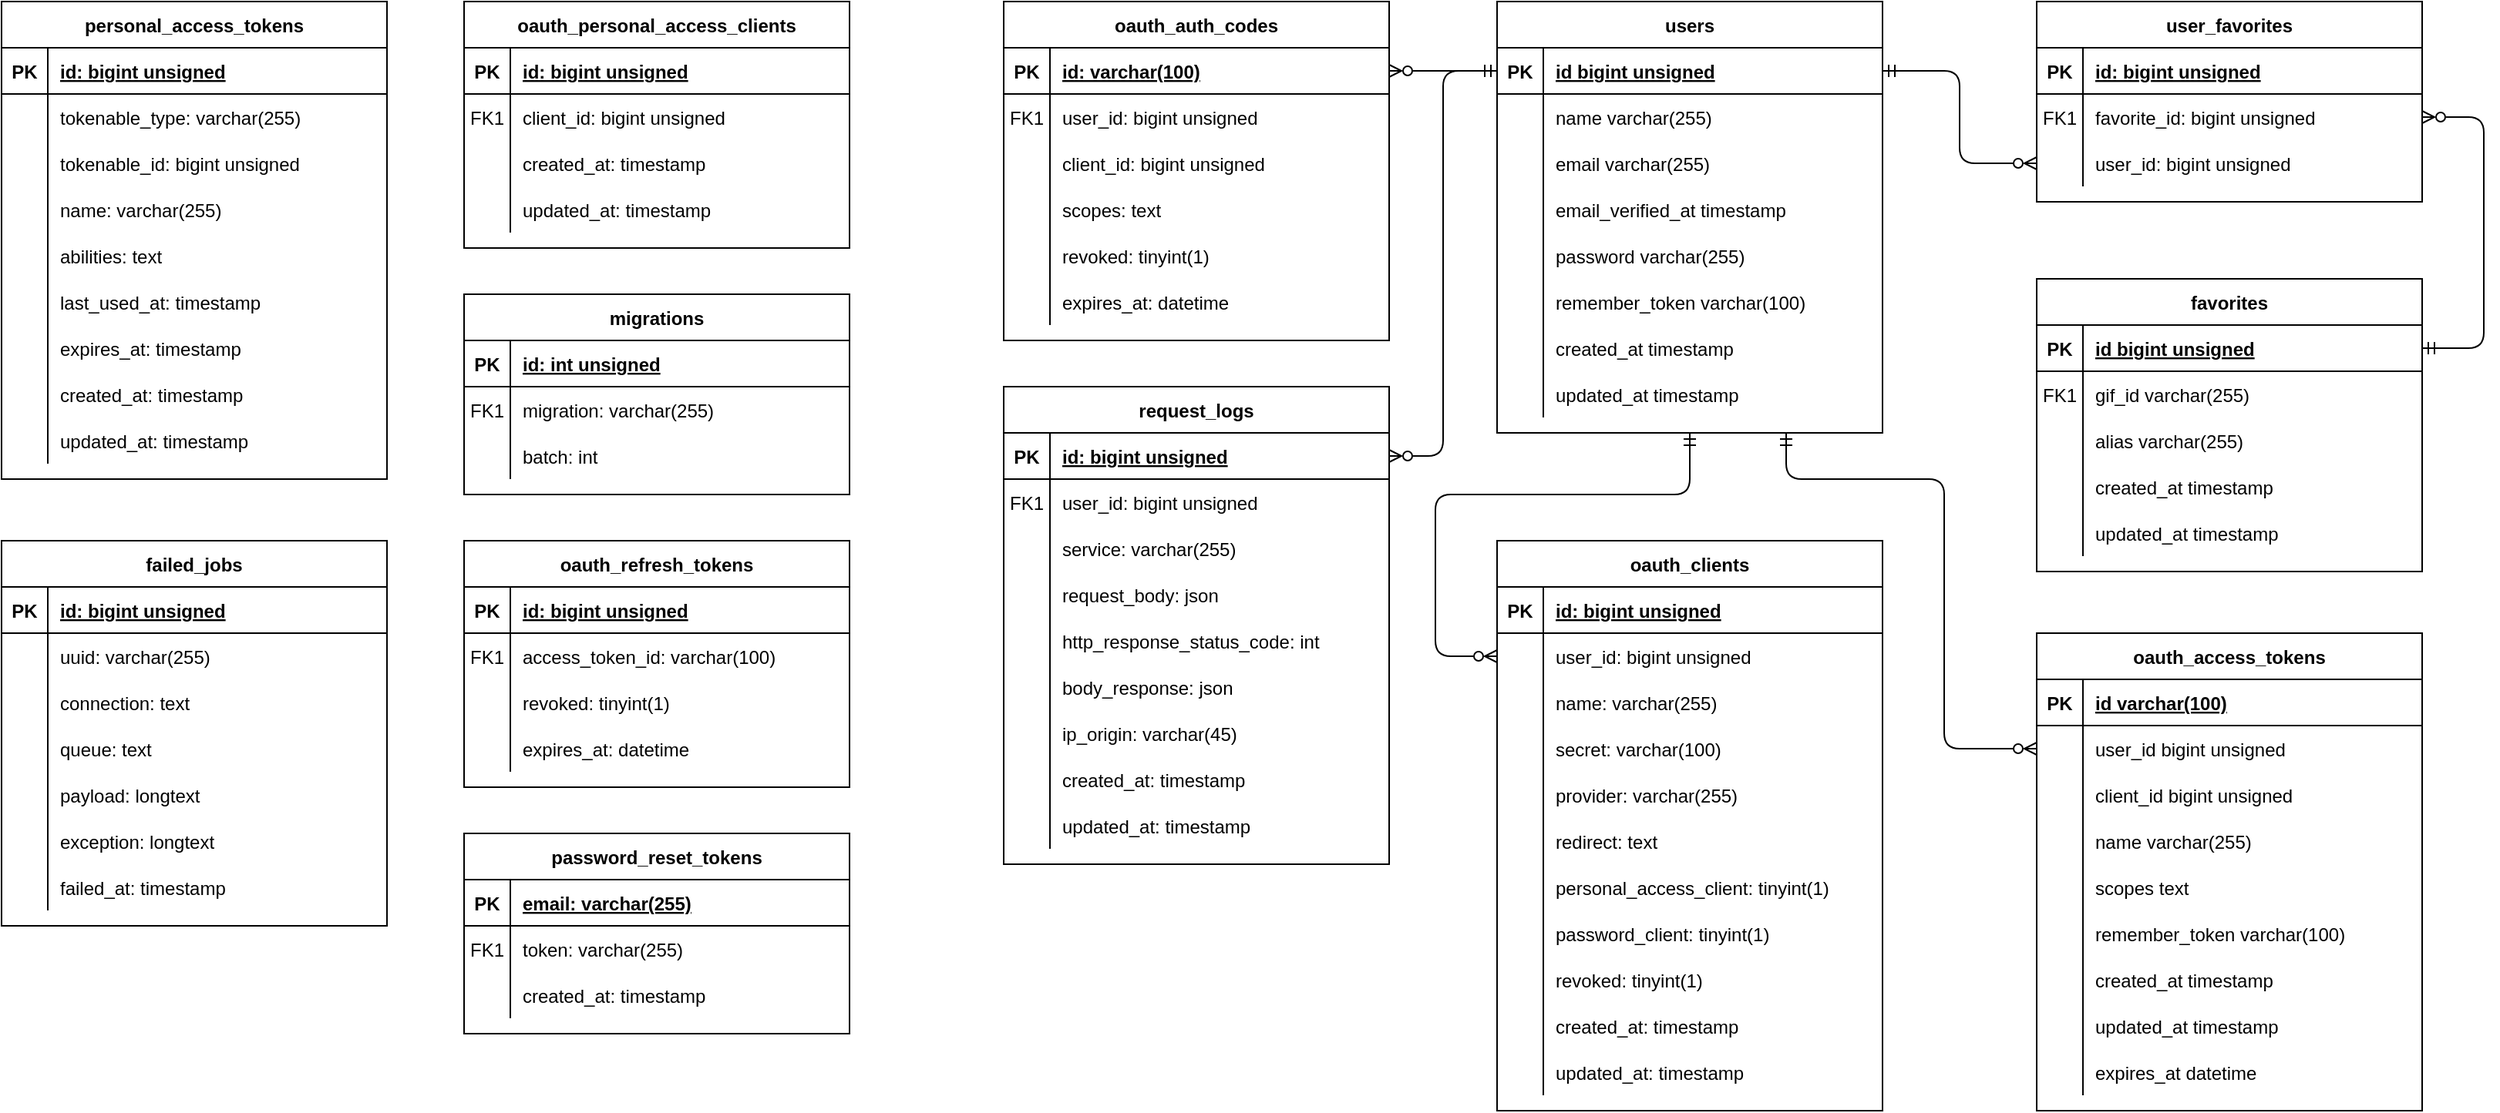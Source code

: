 <mxfile version="24.0.7" type="device">
  <diagram id="R2lEEEUBdFMjLlhIrx00" name="Page-1">
    <mxGraphModel dx="3240" dy="1260" grid="1" gridSize="10" guides="1" tooltips="1" connect="1" arrows="1" fold="1" page="1" pageScale="1" pageWidth="850" pageHeight="1100" math="0" shadow="0" extFonts="Permanent Marker^https://fonts.googleapis.com/css?family=Permanent+Marker">
      <root>
        <mxCell id="0" />
        <mxCell id="1" parent="0" />
        <mxCell id="C-vyLk0tnHw3VtMMgP7b-1" value="" style="edgeStyle=orthogonalEdgeStyle;endArrow=ERzeroToMany;startArrow=ERmandOne;endFill=0;startFill=0;entryX=0;entryY=0.5;entryDx=0;entryDy=0;elbow=vertical;" parent="1" source="C-vyLk0tnHw3VtMMgP7b-24" target="NpIufte6S8Sgat--Gi93-9" edge="1">
          <mxGeometry width="100" height="100" relative="1" as="geometry">
            <mxPoint x="390" y="790" as="sourcePoint" />
            <mxPoint x="510" y="360" as="targetPoint" />
          </mxGeometry>
        </mxCell>
        <mxCell id="C-vyLk0tnHw3VtMMgP7b-2" value="favorites" style="shape=table;startSize=30;container=1;collapsible=1;childLayout=tableLayout;fixedRows=1;rowLines=0;fontStyle=1;align=center;resizeLast=1;" parent="1" vertex="1">
          <mxGeometry x="520" y="370" width="250" height="190" as="geometry" />
        </mxCell>
        <mxCell id="C-vyLk0tnHw3VtMMgP7b-3" value="" style="shape=partialRectangle;collapsible=0;dropTarget=0;pointerEvents=0;fillColor=none;points=[[0,0.5],[1,0.5]];portConstraint=eastwest;top=0;left=0;right=0;bottom=1;" parent="C-vyLk0tnHw3VtMMgP7b-2" vertex="1">
          <mxGeometry y="30" width="250" height="30" as="geometry" />
        </mxCell>
        <mxCell id="C-vyLk0tnHw3VtMMgP7b-4" value="PK" style="shape=partialRectangle;overflow=hidden;connectable=0;fillColor=none;top=0;left=0;bottom=0;right=0;fontStyle=1;" parent="C-vyLk0tnHw3VtMMgP7b-3" vertex="1">
          <mxGeometry width="30" height="30" as="geometry">
            <mxRectangle width="30" height="30" as="alternateBounds" />
          </mxGeometry>
        </mxCell>
        <mxCell id="C-vyLk0tnHw3VtMMgP7b-5" value="id bigint unsigned" style="shape=partialRectangle;overflow=hidden;connectable=0;fillColor=none;top=0;left=0;bottom=0;right=0;align=left;spacingLeft=6;fontStyle=5;" parent="C-vyLk0tnHw3VtMMgP7b-3" vertex="1">
          <mxGeometry x="30" width="220" height="30" as="geometry">
            <mxRectangle width="220" height="30" as="alternateBounds" />
          </mxGeometry>
        </mxCell>
        <mxCell id="C-vyLk0tnHw3VtMMgP7b-6" value="" style="shape=partialRectangle;collapsible=0;dropTarget=0;pointerEvents=0;fillColor=none;points=[[0,0.5],[1,0.5]];portConstraint=eastwest;top=0;left=0;right=0;bottom=0;" parent="C-vyLk0tnHw3VtMMgP7b-2" vertex="1">
          <mxGeometry y="60" width="250" height="30" as="geometry" />
        </mxCell>
        <mxCell id="C-vyLk0tnHw3VtMMgP7b-7" value="FK1" style="shape=partialRectangle;overflow=hidden;connectable=0;fillColor=none;top=0;left=0;bottom=0;right=0;" parent="C-vyLk0tnHw3VtMMgP7b-6" vertex="1">
          <mxGeometry width="30" height="30" as="geometry">
            <mxRectangle width="30" height="30" as="alternateBounds" />
          </mxGeometry>
        </mxCell>
        <mxCell id="C-vyLk0tnHw3VtMMgP7b-8" value="gif_id varchar(255)" style="shape=partialRectangle;overflow=hidden;connectable=0;fillColor=none;top=0;left=0;bottom=0;right=0;align=left;spacingLeft=6;" parent="C-vyLk0tnHw3VtMMgP7b-6" vertex="1">
          <mxGeometry x="30" width="220" height="30" as="geometry">
            <mxRectangle width="220" height="30" as="alternateBounds" />
          </mxGeometry>
        </mxCell>
        <mxCell id="58G5oJAPPQVZVD3JJ9Ve-78" value="" style="shape=partialRectangle;collapsible=0;dropTarget=0;pointerEvents=0;fillColor=none;points=[[0,0.5],[1,0.5]];portConstraint=eastwest;top=0;left=0;right=0;bottom=0;" parent="C-vyLk0tnHw3VtMMgP7b-2" vertex="1">
          <mxGeometry y="90" width="250" height="30" as="geometry" />
        </mxCell>
        <mxCell id="58G5oJAPPQVZVD3JJ9Ve-79" value="" style="shape=partialRectangle;overflow=hidden;connectable=0;fillColor=none;top=0;left=0;bottom=0;right=0;" parent="58G5oJAPPQVZVD3JJ9Ve-78" vertex="1">
          <mxGeometry width="30" height="30" as="geometry">
            <mxRectangle width="30" height="30" as="alternateBounds" />
          </mxGeometry>
        </mxCell>
        <mxCell id="58G5oJAPPQVZVD3JJ9Ve-80" value="alias varchar(255)" style="shape=partialRectangle;overflow=hidden;connectable=0;fillColor=none;top=0;left=0;bottom=0;right=0;align=left;spacingLeft=6;" parent="58G5oJAPPQVZVD3JJ9Ve-78" vertex="1">
          <mxGeometry x="30" width="220" height="30" as="geometry">
            <mxRectangle width="220" height="30" as="alternateBounds" />
          </mxGeometry>
        </mxCell>
        <mxCell id="58G5oJAPPQVZVD3JJ9Ve-81" value="" style="shape=partialRectangle;collapsible=0;dropTarget=0;pointerEvents=0;fillColor=none;points=[[0,0.5],[1,0.5]];portConstraint=eastwest;top=0;left=0;right=0;bottom=0;" parent="C-vyLk0tnHw3VtMMgP7b-2" vertex="1">
          <mxGeometry y="120" width="250" height="30" as="geometry" />
        </mxCell>
        <mxCell id="58G5oJAPPQVZVD3JJ9Ve-82" value="" style="shape=partialRectangle;overflow=hidden;connectable=0;fillColor=none;top=0;left=0;bottom=0;right=0;" parent="58G5oJAPPQVZVD3JJ9Ve-81" vertex="1">
          <mxGeometry width="30" height="30" as="geometry">
            <mxRectangle width="30" height="30" as="alternateBounds" />
          </mxGeometry>
        </mxCell>
        <mxCell id="58G5oJAPPQVZVD3JJ9Ve-83" value="created_at timestamp" style="shape=partialRectangle;overflow=hidden;connectable=0;fillColor=none;top=0;left=0;bottom=0;right=0;align=left;spacingLeft=6;" parent="58G5oJAPPQVZVD3JJ9Ve-81" vertex="1">
          <mxGeometry x="30" width="220" height="30" as="geometry">
            <mxRectangle width="220" height="30" as="alternateBounds" />
          </mxGeometry>
        </mxCell>
        <mxCell id="58G5oJAPPQVZVD3JJ9Ve-84" value="" style="shape=partialRectangle;collapsible=0;dropTarget=0;pointerEvents=0;fillColor=none;points=[[0,0.5],[1,0.5]];portConstraint=eastwest;top=0;left=0;right=0;bottom=0;" parent="C-vyLk0tnHw3VtMMgP7b-2" vertex="1">
          <mxGeometry y="150" width="250" height="30" as="geometry" />
        </mxCell>
        <mxCell id="58G5oJAPPQVZVD3JJ9Ve-85" value="" style="shape=partialRectangle;overflow=hidden;connectable=0;fillColor=none;top=0;left=0;bottom=0;right=0;" parent="58G5oJAPPQVZVD3JJ9Ve-84" vertex="1">
          <mxGeometry width="30" height="30" as="geometry">
            <mxRectangle width="30" height="30" as="alternateBounds" />
          </mxGeometry>
        </mxCell>
        <mxCell id="58G5oJAPPQVZVD3JJ9Ve-86" value="updated_at timestamp" style="shape=partialRectangle;overflow=hidden;connectable=0;fillColor=none;top=0;left=0;bottom=0;right=0;align=left;spacingLeft=6;" parent="58G5oJAPPQVZVD3JJ9Ve-84" vertex="1">
          <mxGeometry x="30" width="220" height="30" as="geometry">
            <mxRectangle width="220" height="30" as="alternateBounds" />
          </mxGeometry>
        </mxCell>
        <mxCell id="C-vyLk0tnHw3VtMMgP7b-23" value="users" style="shape=table;startSize=30;container=1;collapsible=1;childLayout=tableLayout;fixedRows=1;rowLines=0;fontStyle=1;align=center;resizeLast=1;" parent="1" vertex="1">
          <mxGeometry x="170" y="190" width="250" height="280" as="geometry" />
        </mxCell>
        <mxCell id="C-vyLk0tnHw3VtMMgP7b-24" value="" style="shape=partialRectangle;collapsible=0;dropTarget=0;pointerEvents=0;fillColor=none;points=[[0,0.5],[1,0.5]];portConstraint=eastwest;top=0;left=0;right=0;bottom=1;" parent="C-vyLk0tnHw3VtMMgP7b-23" vertex="1">
          <mxGeometry y="30" width="250" height="30" as="geometry" />
        </mxCell>
        <mxCell id="C-vyLk0tnHw3VtMMgP7b-25" value="PK" style="shape=partialRectangle;overflow=hidden;connectable=0;fillColor=none;top=0;left=0;bottom=0;right=0;fontStyle=1;" parent="C-vyLk0tnHw3VtMMgP7b-24" vertex="1">
          <mxGeometry width="30" height="30" as="geometry">
            <mxRectangle width="30" height="30" as="alternateBounds" />
          </mxGeometry>
        </mxCell>
        <mxCell id="C-vyLk0tnHw3VtMMgP7b-26" value="id bigint unsigned" style="shape=partialRectangle;overflow=hidden;connectable=0;fillColor=none;top=0;left=0;bottom=0;right=0;align=left;spacingLeft=6;fontStyle=5;" parent="C-vyLk0tnHw3VtMMgP7b-24" vertex="1">
          <mxGeometry x="30" width="220" height="30" as="geometry">
            <mxRectangle width="220" height="30" as="alternateBounds" />
          </mxGeometry>
        </mxCell>
        <mxCell id="C-vyLk0tnHw3VtMMgP7b-27" value="" style="shape=partialRectangle;collapsible=0;dropTarget=0;pointerEvents=0;fillColor=none;points=[[0,0.5],[1,0.5]];portConstraint=eastwest;top=0;left=0;right=0;bottom=0;" parent="C-vyLk0tnHw3VtMMgP7b-23" vertex="1">
          <mxGeometry y="60" width="250" height="30" as="geometry" />
        </mxCell>
        <mxCell id="C-vyLk0tnHw3VtMMgP7b-28" value="" style="shape=partialRectangle;overflow=hidden;connectable=0;fillColor=none;top=0;left=0;bottom=0;right=0;" parent="C-vyLk0tnHw3VtMMgP7b-27" vertex="1">
          <mxGeometry width="30" height="30" as="geometry">
            <mxRectangle width="30" height="30" as="alternateBounds" />
          </mxGeometry>
        </mxCell>
        <mxCell id="C-vyLk0tnHw3VtMMgP7b-29" value="name varchar(255)" style="shape=partialRectangle;overflow=hidden;connectable=0;fillColor=none;top=0;left=0;bottom=0;right=0;align=left;spacingLeft=6;" parent="C-vyLk0tnHw3VtMMgP7b-27" vertex="1">
          <mxGeometry x="30" width="220" height="30" as="geometry">
            <mxRectangle width="220" height="30" as="alternateBounds" />
          </mxGeometry>
        </mxCell>
        <mxCell id="58G5oJAPPQVZVD3JJ9Ve-2" value="" style="shape=partialRectangle;collapsible=0;dropTarget=0;pointerEvents=0;fillColor=none;points=[[0,0.5],[1,0.5]];portConstraint=eastwest;top=0;left=0;right=0;bottom=0;" parent="C-vyLk0tnHw3VtMMgP7b-23" vertex="1">
          <mxGeometry y="90" width="250" height="30" as="geometry" />
        </mxCell>
        <mxCell id="58G5oJAPPQVZVD3JJ9Ve-3" value="" style="shape=partialRectangle;overflow=hidden;connectable=0;fillColor=none;top=0;left=0;bottom=0;right=0;" parent="58G5oJAPPQVZVD3JJ9Ve-2" vertex="1">
          <mxGeometry width="30" height="30" as="geometry">
            <mxRectangle width="30" height="30" as="alternateBounds" />
          </mxGeometry>
        </mxCell>
        <mxCell id="58G5oJAPPQVZVD3JJ9Ve-4" value="email varchar(255)" style="shape=partialRectangle;overflow=hidden;connectable=0;fillColor=none;top=0;left=0;bottom=0;right=0;align=left;spacingLeft=6;" parent="58G5oJAPPQVZVD3JJ9Ve-2" vertex="1">
          <mxGeometry x="30" width="220" height="30" as="geometry">
            <mxRectangle width="220" height="30" as="alternateBounds" />
          </mxGeometry>
        </mxCell>
        <mxCell id="58G5oJAPPQVZVD3JJ9Ve-5" value="" style="shape=partialRectangle;collapsible=0;dropTarget=0;pointerEvents=0;fillColor=none;points=[[0,0.5],[1,0.5]];portConstraint=eastwest;top=0;left=0;right=0;bottom=0;" parent="C-vyLk0tnHw3VtMMgP7b-23" vertex="1">
          <mxGeometry y="120" width="250" height="30" as="geometry" />
        </mxCell>
        <mxCell id="58G5oJAPPQVZVD3JJ9Ve-6" value="" style="shape=partialRectangle;overflow=hidden;connectable=0;fillColor=none;top=0;left=0;bottom=0;right=0;" parent="58G5oJAPPQVZVD3JJ9Ve-5" vertex="1">
          <mxGeometry width="30" height="30" as="geometry">
            <mxRectangle width="30" height="30" as="alternateBounds" />
          </mxGeometry>
        </mxCell>
        <mxCell id="58G5oJAPPQVZVD3JJ9Ve-7" value="email_verified_at timestamp" style="shape=partialRectangle;overflow=hidden;connectable=0;fillColor=none;top=0;left=0;bottom=0;right=0;align=left;spacingLeft=6;" parent="58G5oJAPPQVZVD3JJ9Ve-5" vertex="1">
          <mxGeometry x="30" width="220" height="30" as="geometry">
            <mxRectangle width="220" height="30" as="alternateBounds" />
          </mxGeometry>
        </mxCell>
        <mxCell id="58G5oJAPPQVZVD3JJ9Ve-8" value="" style="shape=partialRectangle;collapsible=0;dropTarget=0;pointerEvents=0;fillColor=none;points=[[0,0.5],[1,0.5]];portConstraint=eastwest;top=0;left=0;right=0;bottom=0;" parent="C-vyLk0tnHw3VtMMgP7b-23" vertex="1">
          <mxGeometry y="150" width="250" height="30" as="geometry" />
        </mxCell>
        <mxCell id="58G5oJAPPQVZVD3JJ9Ve-9" value="" style="shape=partialRectangle;overflow=hidden;connectable=0;fillColor=none;top=0;left=0;bottom=0;right=0;" parent="58G5oJAPPQVZVD3JJ9Ve-8" vertex="1">
          <mxGeometry width="30" height="30" as="geometry">
            <mxRectangle width="30" height="30" as="alternateBounds" />
          </mxGeometry>
        </mxCell>
        <mxCell id="58G5oJAPPQVZVD3JJ9Ve-10" value="password varchar(255)" style="shape=partialRectangle;overflow=hidden;connectable=0;fillColor=none;top=0;left=0;bottom=0;right=0;align=left;spacingLeft=6;" parent="58G5oJAPPQVZVD3JJ9Ve-8" vertex="1">
          <mxGeometry x="30" width="220" height="30" as="geometry">
            <mxRectangle width="220" height="30" as="alternateBounds" />
          </mxGeometry>
        </mxCell>
        <mxCell id="58G5oJAPPQVZVD3JJ9Ve-11" value="" style="shape=partialRectangle;collapsible=0;dropTarget=0;pointerEvents=0;fillColor=none;points=[[0,0.5],[1,0.5]];portConstraint=eastwest;top=0;left=0;right=0;bottom=0;" parent="C-vyLk0tnHw3VtMMgP7b-23" vertex="1">
          <mxGeometry y="180" width="250" height="30" as="geometry" />
        </mxCell>
        <mxCell id="58G5oJAPPQVZVD3JJ9Ve-12" value="" style="shape=partialRectangle;overflow=hidden;connectable=0;fillColor=none;top=0;left=0;bottom=0;right=0;" parent="58G5oJAPPQVZVD3JJ9Ve-11" vertex="1">
          <mxGeometry width="30" height="30" as="geometry">
            <mxRectangle width="30" height="30" as="alternateBounds" />
          </mxGeometry>
        </mxCell>
        <mxCell id="58G5oJAPPQVZVD3JJ9Ve-13" value="remember_token varchar(100)" style="shape=partialRectangle;overflow=hidden;connectable=0;fillColor=none;top=0;left=0;bottom=0;right=0;align=left;spacingLeft=6;" parent="58G5oJAPPQVZVD3JJ9Ve-11" vertex="1">
          <mxGeometry x="30" width="220" height="30" as="geometry">
            <mxRectangle width="220" height="30" as="alternateBounds" />
          </mxGeometry>
        </mxCell>
        <mxCell id="58G5oJAPPQVZVD3JJ9Ve-14" value="" style="shape=partialRectangle;collapsible=0;dropTarget=0;pointerEvents=0;fillColor=none;points=[[0,0.5],[1,0.5]];portConstraint=eastwest;top=0;left=0;right=0;bottom=0;" parent="C-vyLk0tnHw3VtMMgP7b-23" vertex="1">
          <mxGeometry y="210" width="250" height="30" as="geometry" />
        </mxCell>
        <mxCell id="58G5oJAPPQVZVD3JJ9Ve-15" value="" style="shape=partialRectangle;overflow=hidden;connectable=0;fillColor=none;top=0;left=0;bottom=0;right=0;" parent="58G5oJAPPQVZVD3JJ9Ve-14" vertex="1">
          <mxGeometry width="30" height="30" as="geometry">
            <mxRectangle width="30" height="30" as="alternateBounds" />
          </mxGeometry>
        </mxCell>
        <mxCell id="58G5oJAPPQVZVD3JJ9Ve-16" value="created_at timestamp" style="shape=partialRectangle;overflow=hidden;connectable=0;fillColor=none;top=0;left=0;bottom=0;right=0;align=left;spacingLeft=6;" parent="58G5oJAPPQVZVD3JJ9Ve-14" vertex="1">
          <mxGeometry x="30" width="220" height="30" as="geometry">
            <mxRectangle width="220" height="30" as="alternateBounds" />
          </mxGeometry>
        </mxCell>
        <mxCell id="58G5oJAPPQVZVD3JJ9Ve-17" value="" style="shape=partialRectangle;collapsible=0;dropTarget=0;pointerEvents=0;fillColor=none;points=[[0,0.5],[1,0.5]];portConstraint=eastwest;top=0;left=0;right=0;bottom=0;" parent="C-vyLk0tnHw3VtMMgP7b-23" vertex="1">
          <mxGeometry y="240" width="250" height="30" as="geometry" />
        </mxCell>
        <mxCell id="58G5oJAPPQVZVD3JJ9Ve-18" value="" style="shape=partialRectangle;overflow=hidden;connectable=0;fillColor=none;top=0;left=0;bottom=0;right=0;" parent="58G5oJAPPQVZVD3JJ9Ve-17" vertex="1">
          <mxGeometry width="30" height="30" as="geometry">
            <mxRectangle width="30" height="30" as="alternateBounds" />
          </mxGeometry>
        </mxCell>
        <mxCell id="58G5oJAPPQVZVD3JJ9Ve-19" value="updated_at timestamp" style="shape=partialRectangle;overflow=hidden;connectable=0;fillColor=none;top=0;left=0;bottom=0;right=0;align=left;spacingLeft=6;" parent="58G5oJAPPQVZVD3JJ9Ve-17" vertex="1">
          <mxGeometry x="30" width="220" height="30" as="geometry">
            <mxRectangle width="220" height="30" as="alternateBounds" />
          </mxGeometry>
        </mxCell>
        <mxCell id="58G5oJAPPQVZVD3JJ9Ve-88" value="oauth_access_tokens" style="shape=table;startSize=30;container=1;collapsible=1;childLayout=tableLayout;fixedRows=1;rowLines=0;fontStyle=1;align=center;resizeLast=1;" parent="1" vertex="1">
          <mxGeometry x="520" y="600" width="250" height="310" as="geometry" />
        </mxCell>
        <mxCell id="58G5oJAPPQVZVD3JJ9Ve-89" value="" style="shape=partialRectangle;collapsible=0;dropTarget=0;pointerEvents=0;fillColor=none;points=[[0,0.5],[1,0.5]];portConstraint=eastwest;top=0;left=0;right=0;bottom=1;" parent="58G5oJAPPQVZVD3JJ9Ve-88" vertex="1">
          <mxGeometry y="30" width="250" height="30" as="geometry" />
        </mxCell>
        <mxCell id="58G5oJAPPQVZVD3JJ9Ve-90" value="PK" style="shape=partialRectangle;overflow=hidden;connectable=0;fillColor=none;top=0;left=0;bottom=0;right=0;fontStyle=1;" parent="58G5oJAPPQVZVD3JJ9Ve-89" vertex="1">
          <mxGeometry width="30" height="30" as="geometry">
            <mxRectangle width="30" height="30" as="alternateBounds" />
          </mxGeometry>
        </mxCell>
        <mxCell id="58G5oJAPPQVZVD3JJ9Ve-91" value="id varchar(100)" style="shape=partialRectangle;overflow=hidden;connectable=0;fillColor=none;top=0;left=0;bottom=0;right=0;align=left;spacingLeft=6;fontStyle=5;" parent="58G5oJAPPQVZVD3JJ9Ve-89" vertex="1">
          <mxGeometry x="30" width="220" height="30" as="geometry">
            <mxRectangle width="220" height="30" as="alternateBounds" />
          </mxGeometry>
        </mxCell>
        <mxCell id="58G5oJAPPQVZVD3JJ9Ve-92" value="" style="shape=partialRectangle;collapsible=0;dropTarget=0;pointerEvents=0;fillColor=none;points=[[0,0.5],[1,0.5]];portConstraint=eastwest;top=0;left=0;right=0;bottom=0;" parent="58G5oJAPPQVZVD3JJ9Ve-88" vertex="1">
          <mxGeometry y="60" width="250" height="30" as="geometry" />
        </mxCell>
        <mxCell id="58G5oJAPPQVZVD3JJ9Ve-93" value="" style="shape=partialRectangle;overflow=hidden;connectable=0;fillColor=none;top=0;left=0;bottom=0;right=0;" parent="58G5oJAPPQVZVD3JJ9Ve-92" vertex="1">
          <mxGeometry width="30" height="30" as="geometry">
            <mxRectangle width="30" height="30" as="alternateBounds" />
          </mxGeometry>
        </mxCell>
        <mxCell id="58G5oJAPPQVZVD3JJ9Ve-94" value="user_id bigint unsigned" style="shape=partialRectangle;overflow=hidden;connectable=0;fillColor=none;top=0;left=0;bottom=0;right=0;align=left;spacingLeft=6;" parent="58G5oJAPPQVZVD3JJ9Ve-92" vertex="1">
          <mxGeometry x="30" width="220" height="30" as="geometry">
            <mxRectangle width="220" height="30" as="alternateBounds" />
          </mxGeometry>
        </mxCell>
        <mxCell id="58G5oJAPPQVZVD3JJ9Ve-95" value="" style="shape=partialRectangle;collapsible=0;dropTarget=0;pointerEvents=0;fillColor=none;points=[[0,0.5],[1,0.5]];portConstraint=eastwest;top=0;left=0;right=0;bottom=0;" parent="58G5oJAPPQVZVD3JJ9Ve-88" vertex="1">
          <mxGeometry y="90" width="250" height="30" as="geometry" />
        </mxCell>
        <mxCell id="58G5oJAPPQVZVD3JJ9Ve-96" value="" style="shape=partialRectangle;overflow=hidden;connectable=0;fillColor=none;top=0;left=0;bottom=0;right=0;" parent="58G5oJAPPQVZVD3JJ9Ve-95" vertex="1">
          <mxGeometry width="30" height="30" as="geometry">
            <mxRectangle width="30" height="30" as="alternateBounds" />
          </mxGeometry>
        </mxCell>
        <mxCell id="58G5oJAPPQVZVD3JJ9Ve-97" value="client_id bigint unsigned" style="shape=partialRectangle;overflow=hidden;connectable=0;fillColor=none;top=0;left=0;bottom=0;right=0;align=left;spacingLeft=6;" parent="58G5oJAPPQVZVD3JJ9Ve-95" vertex="1">
          <mxGeometry x="30" width="220" height="30" as="geometry">
            <mxRectangle width="220" height="30" as="alternateBounds" />
          </mxGeometry>
        </mxCell>
        <mxCell id="58G5oJAPPQVZVD3JJ9Ve-98" value="" style="shape=partialRectangle;collapsible=0;dropTarget=0;pointerEvents=0;fillColor=none;points=[[0,0.5],[1,0.5]];portConstraint=eastwest;top=0;left=0;right=0;bottom=0;" parent="58G5oJAPPQVZVD3JJ9Ve-88" vertex="1">
          <mxGeometry y="120" width="250" height="30" as="geometry" />
        </mxCell>
        <mxCell id="58G5oJAPPQVZVD3JJ9Ve-99" value="" style="shape=partialRectangle;overflow=hidden;connectable=0;fillColor=none;top=0;left=0;bottom=0;right=0;" parent="58G5oJAPPQVZVD3JJ9Ve-98" vertex="1">
          <mxGeometry width="30" height="30" as="geometry">
            <mxRectangle width="30" height="30" as="alternateBounds" />
          </mxGeometry>
        </mxCell>
        <mxCell id="58G5oJAPPQVZVD3JJ9Ve-100" value="name varchar(255)" style="shape=partialRectangle;overflow=hidden;connectable=0;fillColor=none;top=0;left=0;bottom=0;right=0;align=left;spacingLeft=6;" parent="58G5oJAPPQVZVD3JJ9Ve-98" vertex="1">
          <mxGeometry x="30" width="220" height="30" as="geometry">
            <mxRectangle width="220" height="30" as="alternateBounds" />
          </mxGeometry>
        </mxCell>
        <mxCell id="58G5oJAPPQVZVD3JJ9Ve-101" value="" style="shape=partialRectangle;collapsible=0;dropTarget=0;pointerEvents=0;fillColor=none;points=[[0,0.5],[1,0.5]];portConstraint=eastwest;top=0;left=0;right=0;bottom=0;" parent="58G5oJAPPQVZVD3JJ9Ve-88" vertex="1">
          <mxGeometry y="150" width="250" height="30" as="geometry" />
        </mxCell>
        <mxCell id="58G5oJAPPQVZVD3JJ9Ve-102" value="" style="shape=partialRectangle;overflow=hidden;connectable=0;fillColor=none;top=0;left=0;bottom=0;right=0;" parent="58G5oJAPPQVZVD3JJ9Ve-101" vertex="1">
          <mxGeometry width="30" height="30" as="geometry">
            <mxRectangle width="30" height="30" as="alternateBounds" />
          </mxGeometry>
        </mxCell>
        <mxCell id="58G5oJAPPQVZVD3JJ9Ve-103" value="scopes text" style="shape=partialRectangle;overflow=hidden;connectable=0;fillColor=none;top=0;left=0;bottom=0;right=0;align=left;spacingLeft=6;" parent="58G5oJAPPQVZVD3JJ9Ve-101" vertex="1">
          <mxGeometry x="30" width="220" height="30" as="geometry">
            <mxRectangle width="220" height="30" as="alternateBounds" />
          </mxGeometry>
        </mxCell>
        <mxCell id="58G5oJAPPQVZVD3JJ9Ve-104" value="" style="shape=partialRectangle;collapsible=0;dropTarget=0;pointerEvents=0;fillColor=none;points=[[0,0.5],[1,0.5]];portConstraint=eastwest;top=0;left=0;right=0;bottom=0;" parent="58G5oJAPPQVZVD3JJ9Ve-88" vertex="1">
          <mxGeometry y="180" width="250" height="30" as="geometry" />
        </mxCell>
        <mxCell id="58G5oJAPPQVZVD3JJ9Ve-105" value="" style="shape=partialRectangle;overflow=hidden;connectable=0;fillColor=none;top=0;left=0;bottom=0;right=0;" parent="58G5oJAPPQVZVD3JJ9Ve-104" vertex="1">
          <mxGeometry width="30" height="30" as="geometry">
            <mxRectangle width="30" height="30" as="alternateBounds" />
          </mxGeometry>
        </mxCell>
        <mxCell id="58G5oJAPPQVZVD3JJ9Ve-106" value="remember_token varchar(100)" style="shape=partialRectangle;overflow=hidden;connectable=0;fillColor=none;top=0;left=0;bottom=0;right=0;align=left;spacingLeft=6;" parent="58G5oJAPPQVZVD3JJ9Ve-104" vertex="1">
          <mxGeometry x="30" width="220" height="30" as="geometry">
            <mxRectangle width="220" height="30" as="alternateBounds" />
          </mxGeometry>
        </mxCell>
        <mxCell id="58G5oJAPPQVZVD3JJ9Ve-107" value="" style="shape=partialRectangle;collapsible=0;dropTarget=0;pointerEvents=0;fillColor=none;points=[[0,0.5],[1,0.5]];portConstraint=eastwest;top=0;left=0;right=0;bottom=0;" parent="58G5oJAPPQVZVD3JJ9Ve-88" vertex="1">
          <mxGeometry y="210" width="250" height="30" as="geometry" />
        </mxCell>
        <mxCell id="58G5oJAPPQVZVD3JJ9Ve-108" value="" style="shape=partialRectangle;overflow=hidden;connectable=0;fillColor=none;top=0;left=0;bottom=0;right=0;" parent="58G5oJAPPQVZVD3JJ9Ve-107" vertex="1">
          <mxGeometry width="30" height="30" as="geometry">
            <mxRectangle width="30" height="30" as="alternateBounds" />
          </mxGeometry>
        </mxCell>
        <mxCell id="58G5oJAPPQVZVD3JJ9Ve-109" value="created_at timestamp" style="shape=partialRectangle;overflow=hidden;connectable=0;fillColor=none;top=0;left=0;bottom=0;right=0;align=left;spacingLeft=6;" parent="58G5oJAPPQVZVD3JJ9Ve-107" vertex="1">
          <mxGeometry x="30" width="220" height="30" as="geometry">
            <mxRectangle width="220" height="30" as="alternateBounds" />
          </mxGeometry>
        </mxCell>
        <mxCell id="58G5oJAPPQVZVD3JJ9Ve-110" value="" style="shape=partialRectangle;collapsible=0;dropTarget=0;pointerEvents=0;fillColor=none;points=[[0,0.5],[1,0.5]];portConstraint=eastwest;top=0;left=0;right=0;bottom=0;" parent="58G5oJAPPQVZVD3JJ9Ve-88" vertex="1">
          <mxGeometry y="240" width="250" height="30" as="geometry" />
        </mxCell>
        <mxCell id="58G5oJAPPQVZVD3JJ9Ve-111" value="" style="shape=partialRectangle;overflow=hidden;connectable=0;fillColor=none;top=0;left=0;bottom=0;right=0;" parent="58G5oJAPPQVZVD3JJ9Ve-110" vertex="1">
          <mxGeometry width="30" height="30" as="geometry">
            <mxRectangle width="30" height="30" as="alternateBounds" />
          </mxGeometry>
        </mxCell>
        <mxCell id="58G5oJAPPQVZVD3JJ9Ve-112" value="updated_at timestamp" style="shape=partialRectangle;overflow=hidden;connectable=0;fillColor=none;top=0;left=0;bottom=0;right=0;align=left;spacingLeft=6;" parent="58G5oJAPPQVZVD3JJ9Ve-110" vertex="1">
          <mxGeometry x="30" width="220" height="30" as="geometry">
            <mxRectangle width="220" height="30" as="alternateBounds" />
          </mxGeometry>
        </mxCell>
        <mxCell id="58G5oJAPPQVZVD3JJ9Ve-113" value="" style="shape=partialRectangle;collapsible=0;dropTarget=0;pointerEvents=0;fillColor=none;points=[[0,0.5],[1,0.5]];portConstraint=eastwest;top=0;left=0;right=0;bottom=0;" parent="58G5oJAPPQVZVD3JJ9Ve-88" vertex="1">
          <mxGeometry y="270" width="250" height="30" as="geometry" />
        </mxCell>
        <mxCell id="58G5oJAPPQVZVD3JJ9Ve-114" value="" style="shape=partialRectangle;overflow=hidden;connectable=0;fillColor=none;top=0;left=0;bottom=0;right=0;" parent="58G5oJAPPQVZVD3JJ9Ve-113" vertex="1">
          <mxGeometry width="30" height="30" as="geometry">
            <mxRectangle width="30" height="30" as="alternateBounds" />
          </mxGeometry>
        </mxCell>
        <mxCell id="58G5oJAPPQVZVD3JJ9Ve-115" value="expires_at datetime" style="shape=partialRectangle;overflow=hidden;connectable=0;fillColor=none;top=0;left=0;bottom=0;right=0;align=left;spacingLeft=6;" parent="58G5oJAPPQVZVD3JJ9Ve-113" vertex="1">
          <mxGeometry x="30" width="220" height="30" as="geometry">
            <mxRectangle width="220" height="30" as="alternateBounds" />
          </mxGeometry>
        </mxCell>
        <mxCell id="NpIufte6S8Sgat--Gi93-2" value="user_favorites" style="shape=table;startSize=30;container=1;collapsible=1;childLayout=tableLayout;fixedRows=1;rowLines=0;fontStyle=1;align=center;resizeLast=1;" parent="1" vertex="1">
          <mxGeometry x="520" y="190" width="250" height="130" as="geometry" />
        </mxCell>
        <mxCell id="NpIufte6S8Sgat--Gi93-3" value="" style="shape=partialRectangle;collapsible=0;dropTarget=0;pointerEvents=0;fillColor=none;points=[[0,0.5],[1,0.5]];portConstraint=eastwest;top=0;left=0;right=0;bottom=1;" parent="NpIufte6S8Sgat--Gi93-2" vertex="1">
          <mxGeometry y="30" width="250" height="30" as="geometry" />
        </mxCell>
        <mxCell id="NpIufte6S8Sgat--Gi93-4" value="PK" style="shape=partialRectangle;overflow=hidden;connectable=0;fillColor=none;top=0;left=0;bottom=0;right=0;fontStyle=1;" parent="NpIufte6S8Sgat--Gi93-3" vertex="1">
          <mxGeometry width="30" height="30" as="geometry">
            <mxRectangle width="30" height="30" as="alternateBounds" />
          </mxGeometry>
        </mxCell>
        <mxCell id="NpIufte6S8Sgat--Gi93-5" value="id: bigint unsigned " style="shape=partialRectangle;overflow=hidden;connectable=0;fillColor=none;top=0;left=0;bottom=0;right=0;align=left;spacingLeft=6;fontStyle=5;" parent="NpIufte6S8Sgat--Gi93-3" vertex="1">
          <mxGeometry x="30" width="220" height="30" as="geometry">
            <mxRectangle width="220" height="30" as="alternateBounds" />
          </mxGeometry>
        </mxCell>
        <mxCell id="NpIufte6S8Sgat--Gi93-6" value="" style="shape=partialRectangle;collapsible=0;dropTarget=0;pointerEvents=0;fillColor=none;points=[[0,0.5],[1,0.5]];portConstraint=eastwest;top=0;left=0;right=0;bottom=0;" parent="NpIufte6S8Sgat--Gi93-2" vertex="1">
          <mxGeometry y="60" width="250" height="30" as="geometry" />
        </mxCell>
        <mxCell id="NpIufte6S8Sgat--Gi93-7" value="FK1" style="shape=partialRectangle;overflow=hidden;connectable=0;fillColor=none;top=0;left=0;bottom=0;right=0;" parent="NpIufte6S8Sgat--Gi93-6" vertex="1">
          <mxGeometry width="30" height="30" as="geometry">
            <mxRectangle width="30" height="30" as="alternateBounds" />
          </mxGeometry>
        </mxCell>
        <mxCell id="NpIufte6S8Sgat--Gi93-8" value="favorite_id: bigint unsigned" style="shape=partialRectangle;overflow=hidden;connectable=0;fillColor=none;top=0;left=0;bottom=0;right=0;align=left;spacingLeft=6;" parent="NpIufte6S8Sgat--Gi93-6" vertex="1">
          <mxGeometry x="30" width="220" height="30" as="geometry">
            <mxRectangle width="220" height="30" as="alternateBounds" />
          </mxGeometry>
        </mxCell>
        <mxCell id="NpIufte6S8Sgat--Gi93-9" value="" style="shape=partialRectangle;collapsible=0;dropTarget=0;pointerEvents=0;fillColor=none;points=[[0,0.5],[1,0.5]];portConstraint=eastwest;top=0;left=0;right=0;bottom=0;" parent="NpIufte6S8Sgat--Gi93-2" vertex="1">
          <mxGeometry y="90" width="250" height="30" as="geometry" />
        </mxCell>
        <mxCell id="NpIufte6S8Sgat--Gi93-10" value="" style="shape=partialRectangle;overflow=hidden;connectable=0;fillColor=none;top=0;left=0;bottom=0;right=0;" parent="NpIufte6S8Sgat--Gi93-9" vertex="1">
          <mxGeometry width="30" height="30" as="geometry">
            <mxRectangle width="30" height="30" as="alternateBounds" />
          </mxGeometry>
        </mxCell>
        <mxCell id="NpIufte6S8Sgat--Gi93-11" value="user_id: bigint unsigned" style="shape=partialRectangle;overflow=hidden;connectable=0;fillColor=none;top=0;left=0;bottom=0;right=0;align=left;spacingLeft=6;" parent="NpIufte6S8Sgat--Gi93-9" vertex="1">
          <mxGeometry x="30" width="220" height="30" as="geometry">
            <mxRectangle width="220" height="30" as="alternateBounds" />
          </mxGeometry>
        </mxCell>
        <mxCell id="NpIufte6S8Sgat--Gi93-13" value="oauth_clients" style="shape=table;startSize=30;container=1;collapsible=1;childLayout=tableLayout;fixedRows=1;rowLines=0;fontStyle=1;align=center;resizeLast=1;" parent="1" vertex="1">
          <mxGeometry x="170" y="540" width="250" height="370" as="geometry" />
        </mxCell>
        <mxCell id="NpIufte6S8Sgat--Gi93-14" value="" style="shape=partialRectangle;collapsible=0;dropTarget=0;pointerEvents=0;fillColor=none;points=[[0,0.5],[1,0.5]];portConstraint=eastwest;top=0;left=0;right=0;bottom=1;" parent="NpIufte6S8Sgat--Gi93-13" vertex="1">
          <mxGeometry y="30" width="250" height="30" as="geometry" />
        </mxCell>
        <mxCell id="NpIufte6S8Sgat--Gi93-15" value="PK" style="shape=partialRectangle;overflow=hidden;connectable=0;fillColor=none;top=0;left=0;bottom=0;right=0;fontStyle=1;" parent="NpIufte6S8Sgat--Gi93-14" vertex="1">
          <mxGeometry width="30" height="30" as="geometry">
            <mxRectangle width="30" height="30" as="alternateBounds" />
          </mxGeometry>
        </mxCell>
        <mxCell id="NpIufte6S8Sgat--Gi93-16" value="id: bigint unsigned" style="shape=partialRectangle;overflow=hidden;connectable=0;fillColor=none;top=0;left=0;bottom=0;right=0;align=left;spacingLeft=6;fontStyle=5;" parent="NpIufte6S8Sgat--Gi93-14" vertex="1">
          <mxGeometry x="30" width="220" height="30" as="geometry">
            <mxRectangle width="220" height="30" as="alternateBounds" />
          </mxGeometry>
        </mxCell>
        <mxCell id="NpIufte6S8Sgat--Gi93-17" value="" style="shape=partialRectangle;collapsible=0;dropTarget=0;pointerEvents=0;fillColor=none;points=[[0,0.5],[1,0.5]];portConstraint=eastwest;top=0;left=0;right=0;bottom=0;" parent="NpIufte6S8Sgat--Gi93-13" vertex="1">
          <mxGeometry y="60" width="250" height="30" as="geometry" />
        </mxCell>
        <mxCell id="NpIufte6S8Sgat--Gi93-18" value="" style="shape=partialRectangle;overflow=hidden;connectable=0;fillColor=none;top=0;left=0;bottom=0;right=0;" parent="NpIufte6S8Sgat--Gi93-17" vertex="1">
          <mxGeometry width="30" height="30" as="geometry">
            <mxRectangle width="30" height="30" as="alternateBounds" />
          </mxGeometry>
        </mxCell>
        <mxCell id="NpIufte6S8Sgat--Gi93-19" value="user_id: bigint unsigned" style="shape=partialRectangle;overflow=hidden;connectable=0;fillColor=none;top=0;left=0;bottom=0;right=0;align=left;spacingLeft=6;" parent="NpIufte6S8Sgat--Gi93-17" vertex="1">
          <mxGeometry x="30" width="220" height="30" as="geometry">
            <mxRectangle width="220" height="30" as="alternateBounds" />
          </mxGeometry>
        </mxCell>
        <mxCell id="NpIufte6S8Sgat--Gi93-20" value="" style="shape=partialRectangle;collapsible=0;dropTarget=0;pointerEvents=0;fillColor=none;points=[[0,0.5],[1,0.5]];portConstraint=eastwest;top=0;left=0;right=0;bottom=0;" parent="NpIufte6S8Sgat--Gi93-13" vertex="1">
          <mxGeometry y="90" width="250" height="30" as="geometry" />
        </mxCell>
        <mxCell id="NpIufte6S8Sgat--Gi93-21" value="" style="shape=partialRectangle;overflow=hidden;connectable=0;fillColor=none;top=0;left=0;bottom=0;right=0;" parent="NpIufte6S8Sgat--Gi93-20" vertex="1">
          <mxGeometry width="30" height="30" as="geometry">
            <mxRectangle width="30" height="30" as="alternateBounds" />
          </mxGeometry>
        </mxCell>
        <mxCell id="NpIufte6S8Sgat--Gi93-22" value="name: varchar(255)" style="shape=partialRectangle;overflow=hidden;connectable=0;fillColor=none;top=0;left=0;bottom=0;right=0;align=left;spacingLeft=6;" parent="NpIufte6S8Sgat--Gi93-20" vertex="1">
          <mxGeometry x="30" width="220" height="30" as="geometry">
            <mxRectangle width="220" height="30" as="alternateBounds" />
          </mxGeometry>
        </mxCell>
        <mxCell id="NpIufte6S8Sgat--Gi93-23" value="" style="shape=partialRectangle;collapsible=0;dropTarget=0;pointerEvents=0;fillColor=none;points=[[0,0.5],[1,0.5]];portConstraint=eastwest;top=0;left=0;right=0;bottom=0;" parent="NpIufte6S8Sgat--Gi93-13" vertex="1">
          <mxGeometry y="120" width="250" height="30" as="geometry" />
        </mxCell>
        <mxCell id="NpIufte6S8Sgat--Gi93-24" value="" style="shape=partialRectangle;overflow=hidden;connectable=0;fillColor=none;top=0;left=0;bottom=0;right=0;" parent="NpIufte6S8Sgat--Gi93-23" vertex="1">
          <mxGeometry width="30" height="30" as="geometry">
            <mxRectangle width="30" height="30" as="alternateBounds" />
          </mxGeometry>
        </mxCell>
        <mxCell id="NpIufte6S8Sgat--Gi93-25" value="secret: varchar(100)" style="shape=partialRectangle;overflow=hidden;connectable=0;fillColor=none;top=0;left=0;bottom=0;right=0;align=left;spacingLeft=6;" parent="NpIufte6S8Sgat--Gi93-23" vertex="1">
          <mxGeometry x="30" width="220" height="30" as="geometry">
            <mxRectangle width="220" height="30" as="alternateBounds" />
          </mxGeometry>
        </mxCell>
        <mxCell id="NpIufte6S8Sgat--Gi93-26" value="" style="shape=partialRectangle;collapsible=0;dropTarget=0;pointerEvents=0;fillColor=none;points=[[0,0.5],[1,0.5]];portConstraint=eastwest;top=0;left=0;right=0;bottom=0;" parent="NpIufte6S8Sgat--Gi93-13" vertex="1">
          <mxGeometry y="150" width="250" height="30" as="geometry" />
        </mxCell>
        <mxCell id="NpIufte6S8Sgat--Gi93-27" value="" style="shape=partialRectangle;overflow=hidden;connectable=0;fillColor=none;top=0;left=0;bottom=0;right=0;" parent="NpIufte6S8Sgat--Gi93-26" vertex="1">
          <mxGeometry width="30" height="30" as="geometry">
            <mxRectangle width="30" height="30" as="alternateBounds" />
          </mxGeometry>
        </mxCell>
        <mxCell id="NpIufte6S8Sgat--Gi93-28" value="provider: varchar(255)" style="shape=partialRectangle;overflow=hidden;connectable=0;fillColor=none;top=0;left=0;bottom=0;right=0;align=left;spacingLeft=6;" parent="NpIufte6S8Sgat--Gi93-26" vertex="1">
          <mxGeometry x="30" width="220" height="30" as="geometry">
            <mxRectangle width="220" height="30" as="alternateBounds" />
          </mxGeometry>
        </mxCell>
        <mxCell id="NpIufte6S8Sgat--Gi93-29" value="" style="shape=partialRectangle;collapsible=0;dropTarget=0;pointerEvents=0;fillColor=none;points=[[0,0.5],[1,0.5]];portConstraint=eastwest;top=0;left=0;right=0;bottom=0;" parent="NpIufte6S8Sgat--Gi93-13" vertex="1">
          <mxGeometry y="180" width="250" height="30" as="geometry" />
        </mxCell>
        <mxCell id="NpIufte6S8Sgat--Gi93-30" value="" style="shape=partialRectangle;overflow=hidden;connectable=0;fillColor=none;top=0;left=0;bottom=0;right=0;" parent="NpIufte6S8Sgat--Gi93-29" vertex="1">
          <mxGeometry width="30" height="30" as="geometry">
            <mxRectangle width="30" height="30" as="alternateBounds" />
          </mxGeometry>
        </mxCell>
        <mxCell id="NpIufte6S8Sgat--Gi93-31" value="redirect: text" style="shape=partialRectangle;overflow=hidden;connectable=0;fillColor=none;top=0;left=0;bottom=0;right=0;align=left;spacingLeft=6;" parent="NpIufte6S8Sgat--Gi93-29" vertex="1">
          <mxGeometry x="30" width="220" height="30" as="geometry">
            <mxRectangle width="220" height="30" as="alternateBounds" />
          </mxGeometry>
        </mxCell>
        <mxCell id="NpIufte6S8Sgat--Gi93-32" value="" style="shape=partialRectangle;collapsible=0;dropTarget=0;pointerEvents=0;fillColor=none;points=[[0,0.5],[1,0.5]];portConstraint=eastwest;top=0;left=0;right=0;bottom=0;" parent="NpIufte6S8Sgat--Gi93-13" vertex="1">
          <mxGeometry y="210" width="250" height="30" as="geometry" />
        </mxCell>
        <mxCell id="NpIufte6S8Sgat--Gi93-33" value="" style="shape=partialRectangle;overflow=hidden;connectable=0;fillColor=none;top=0;left=0;bottom=0;right=0;" parent="NpIufte6S8Sgat--Gi93-32" vertex="1">
          <mxGeometry width="30" height="30" as="geometry">
            <mxRectangle width="30" height="30" as="alternateBounds" />
          </mxGeometry>
        </mxCell>
        <mxCell id="NpIufte6S8Sgat--Gi93-34" value="personal_access_client: tinyint(1)" style="shape=partialRectangle;overflow=hidden;connectable=0;fillColor=none;top=0;left=0;bottom=0;right=0;align=left;spacingLeft=6;" parent="NpIufte6S8Sgat--Gi93-32" vertex="1">
          <mxGeometry x="30" width="220" height="30" as="geometry">
            <mxRectangle width="220" height="30" as="alternateBounds" />
          </mxGeometry>
        </mxCell>
        <mxCell id="NpIufte6S8Sgat--Gi93-35" value="" style="shape=partialRectangle;collapsible=0;dropTarget=0;pointerEvents=0;fillColor=none;points=[[0,0.5],[1,0.5]];portConstraint=eastwest;top=0;left=0;right=0;bottom=0;" parent="NpIufte6S8Sgat--Gi93-13" vertex="1">
          <mxGeometry y="240" width="250" height="30" as="geometry" />
        </mxCell>
        <mxCell id="NpIufte6S8Sgat--Gi93-36" value="" style="shape=partialRectangle;overflow=hidden;connectable=0;fillColor=none;top=0;left=0;bottom=0;right=0;" parent="NpIufte6S8Sgat--Gi93-35" vertex="1">
          <mxGeometry width="30" height="30" as="geometry">
            <mxRectangle width="30" height="30" as="alternateBounds" />
          </mxGeometry>
        </mxCell>
        <mxCell id="NpIufte6S8Sgat--Gi93-37" value="password_client: tinyint(1)" style="shape=partialRectangle;overflow=hidden;connectable=0;fillColor=none;top=0;left=0;bottom=0;right=0;align=left;spacingLeft=6;" parent="NpIufte6S8Sgat--Gi93-35" vertex="1">
          <mxGeometry x="30" width="220" height="30" as="geometry">
            <mxRectangle width="220" height="30" as="alternateBounds" />
          </mxGeometry>
        </mxCell>
        <mxCell id="NpIufte6S8Sgat--Gi93-38" value="" style="shape=partialRectangle;collapsible=0;dropTarget=0;pointerEvents=0;fillColor=none;points=[[0,0.5],[1,0.5]];portConstraint=eastwest;top=0;left=0;right=0;bottom=0;" parent="NpIufte6S8Sgat--Gi93-13" vertex="1">
          <mxGeometry y="270" width="250" height="30" as="geometry" />
        </mxCell>
        <mxCell id="NpIufte6S8Sgat--Gi93-39" value="" style="shape=partialRectangle;overflow=hidden;connectable=0;fillColor=none;top=0;left=0;bottom=0;right=0;" parent="NpIufte6S8Sgat--Gi93-38" vertex="1">
          <mxGeometry width="30" height="30" as="geometry">
            <mxRectangle width="30" height="30" as="alternateBounds" />
          </mxGeometry>
        </mxCell>
        <mxCell id="NpIufte6S8Sgat--Gi93-40" value="revoked: tinyint(1)" style="shape=partialRectangle;overflow=hidden;connectable=0;fillColor=none;top=0;left=0;bottom=0;right=0;align=left;spacingLeft=6;" parent="NpIufte6S8Sgat--Gi93-38" vertex="1">
          <mxGeometry x="30" width="220" height="30" as="geometry">
            <mxRectangle width="220" height="30" as="alternateBounds" />
          </mxGeometry>
        </mxCell>
        <mxCell id="NpIufte6S8Sgat--Gi93-42" value="" style="shape=partialRectangle;collapsible=0;dropTarget=0;pointerEvents=0;fillColor=none;points=[[0,0.5],[1,0.5]];portConstraint=eastwest;top=0;left=0;right=0;bottom=0;" parent="NpIufte6S8Sgat--Gi93-13" vertex="1">
          <mxGeometry y="300" width="250" height="30" as="geometry" />
        </mxCell>
        <mxCell id="NpIufte6S8Sgat--Gi93-43" value="" style="shape=partialRectangle;overflow=hidden;connectable=0;fillColor=none;top=0;left=0;bottom=0;right=0;" parent="NpIufte6S8Sgat--Gi93-42" vertex="1">
          <mxGeometry width="30" height="30" as="geometry">
            <mxRectangle width="30" height="30" as="alternateBounds" />
          </mxGeometry>
        </mxCell>
        <mxCell id="NpIufte6S8Sgat--Gi93-44" value="created_at: timestamp" style="shape=partialRectangle;overflow=hidden;connectable=0;fillColor=none;top=0;left=0;bottom=0;right=0;align=left;spacingLeft=6;" parent="NpIufte6S8Sgat--Gi93-42" vertex="1">
          <mxGeometry x="30" width="220" height="30" as="geometry">
            <mxRectangle width="220" height="30" as="alternateBounds" />
          </mxGeometry>
        </mxCell>
        <mxCell id="NpIufte6S8Sgat--Gi93-45" value="" style="shape=partialRectangle;collapsible=0;dropTarget=0;pointerEvents=0;fillColor=none;points=[[0,0.5],[1,0.5]];portConstraint=eastwest;top=0;left=0;right=0;bottom=0;" parent="NpIufte6S8Sgat--Gi93-13" vertex="1">
          <mxGeometry y="330" width="250" height="30" as="geometry" />
        </mxCell>
        <mxCell id="NpIufte6S8Sgat--Gi93-46" value="" style="shape=partialRectangle;overflow=hidden;connectable=0;fillColor=none;top=0;left=0;bottom=0;right=0;" parent="NpIufte6S8Sgat--Gi93-45" vertex="1">
          <mxGeometry width="30" height="30" as="geometry">
            <mxRectangle width="30" height="30" as="alternateBounds" />
          </mxGeometry>
        </mxCell>
        <mxCell id="NpIufte6S8Sgat--Gi93-47" value="updated_at: timestamp" style="shape=partialRectangle;overflow=hidden;connectable=0;fillColor=none;top=0;left=0;bottom=0;right=0;align=left;spacingLeft=6;" parent="NpIufte6S8Sgat--Gi93-45" vertex="1">
          <mxGeometry x="30" width="220" height="30" as="geometry">
            <mxRectangle width="220" height="30" as="alternateBounds" />
          </mxGeometry>
        </mxCell>
        <mxCell id="NpIufte6S8Sgat--Gi93-78" value="request_logs" style="shape=table;startSize=30;container=1;collapsible=1;childLayout=tableLayout;fixedRows=1;rowLines=0;fontStyle=1;align=center;resizeLast=1;" parent="1" vertex="1">
          <mxGeometry x="-150" y="440" width="250" height="310" as="geometry" />
        </mxCell>
        <mxCell id="NpIufte6S8Sgat--Gi93-79" value="" style="shape=partialRectangle;collapsible=0;dropTarget=0;pointerEvents=0;fillColor=none;points=[[0,0.5],[1,0.5]];portConstraint=eastwest;top=0;left=0;right=0;bottom=1;" parent="NpIufte6S8Sgat--Gi93-78" vertex="1">
          <mxGeometry y="30" width="250" height="30" as="geometry" />
        </mxCell>
        <mxCell id="NpIufte6S8Sgat--Gi93-80" value="PK" style="shape=partialRectangle;overflow=hidden;connectable=0;fillColor=none;top=0;left=0;bottom=0;right=0;fontStyle=1;" parent="NpIufte6S8Sgat--Gi93-79" vertex="1">
          <mxGeometry width="30" height="30" as="geometry">
            <mxRectangle width="30" height="30" as="alternateBounds" />
          </mxGeometry>
        </mxCell>
        <mxCell id="NpIufte6S8Sgat--Gi93-81" value="id: bigint unsigned " style="shape=partialRectangle;overflow=hidden;connectable=0;fillColor=none;top=0;left=0;bottom=0;right=0;align=left;spacingLeft=6;fontStyle=5;" parent="NpIufte6S8Sgat--Gi93-79" vertex="1">
          <mxGeometry x="30" width="220" height="30" as="geometry">
            <mxRectangle width="220" height="30" as="alternateBounds" />
          </mxGeometry>
        </mxCell>
        <mxCell id="NpIufte6S8Sgat--Gi93-82" value="" style="shape=partialRectangle;collapsible=0;dropTarget=0;pointerEvents=0;fillColor=none;points=[[0,0.5],[1,0.5]];portConstraint=eastwest;top=0;left=0;right=0;bottom=0;" parent="NpIufte6S8Sgat--Gi93-78" vertex="1">
          <mxGeometry y="60" width="250" height="30" as="geometry" />
        </mxCell>
        <mxCell id="NpIufte6S8Sgat--Gi93-83" value="FK1" style="shape=partialRectangle;overflow=hidden;connectable=0;fillColor=none;top=0;left=0;bottom=0;right=0;" parent="NpIufte6S8Sgat--Gi93-82" vertex="1">
          <mxGeometry width="30" height="30" as="geometry">
            <mxRectangle width="30" height="30" as="alternateBounds" />
          </mxGeometry>
        </mxCell>
        <mxCell id="NpIufte6S8Sgat--Gi93-84" value="user_id: bigint unsigned" style="shape=partialRectangle;overflow=hidden;connectable=0;fillColor=none;top=0;left=0;bottom=0;right=0;align=left;spacingLeft=6;" parent="NpIufte6S8Sgat--Gi93-82" vertex="1">
          <mxGeometry x="30" width="220" height="30" as="geometry">
            <mxRectangle width="220" height="30" as="alternateBounds" />
          </mxGeometry>
        </mxCell>
        <mxCell id="NpIufte6S8Sgat--Gi93-85" value="" style="shape=partialRectangle;collapsible=0;dropTarget=0;pointerEvents=0;fillColor=none;points=[[0,0.5],[1,0.5]];portConstraint=eastwest;top=0;left=0;right=0;bottom=0;" parent="NpIufte6S8Sgat--Gi93-78" vertex="1">
          <mxGeometry y="90" width="250" height="30" as="geometry" />
        </mxCell>
        <mxCell id="NpIufte6S8Sgat--Gi93-86" value="" style="shape=partialRectangle;overflow=hidden;connectable=0;fillColor=none;top=0;left=0;bottom=0;right=0;" parent="NpIufte6S8Sgat--Gi93-85" vertex="1">
          <mxGeometry width="30" height="30" as="geometry">
            <mxRectangle width="30" height="30" as="alternateBounds" />
          </mxGeometry>
        </mxCell>
        <mxCell id="NpIufte6S8Sgat--Gi93-87" value="service: varchar(255)" style="shape=partialRectangle;overflow=hidden;connectable=0;fillColor=none;top=0;left=0;bottom=0;right=0;align=left;spacingLeft=6;" parent="NpIufte6S8Sgat--Gi93-85" vertex="1">
          <mxGeometry x="30" width="220" height="30" as="geometry">
            <mxRectangle width="220" height="30" as="alternateBounds" />
          </mxGeometry>
        </mxCell>
        <mxCell id="NpIufte6S8Sgat--Gi93-88" value="" style="shape=partialRectangle;collapsible=0;dropTarget=0;pointerEvents=0;fillColor=none;points=[[0,0.5],[1,0.5]];portConstraint=eastwest;top=0;left=0;right=0;bottom=0;" parent="NpIufte6S8Sgat--Gi93-78" vertex="1">
          <mxGeometry y="120" width="250" height="30" as="geometry" />
        </mxCell>
        <mxCell id="NpIufte6S8Sgat--Gi93-89" value="" style="shape=partialRectangle;overflow=hidden;connectable=0;fillColor=none;top=0;left=0;bottom=0;right=0;" parent="NpIufte6S8Sgat--Gi93-88" vertex="1">
          <mxGeometry width="30" height="30" as="geometry">
            <mxRectangle width="30" height="30" as="alternateBounds" />
          </mxGeometry>
        </mxCell>
        <mxCell id="NpIufte6S8Sgat--Gi93-90" value="request_body: json" style="shape=partialRectangle;overflow=hidden;connectable=0;fillColor=none;top=0;left=0;bottom=0;right=0;align=left;spacingLeft=6;" parent="NpIufte6S8Sgat--Gi93-88" vertex="1">
          <mxGeometry x="30" width="220" height="30" as="geometry">
            <mxRectangle width="220" height="30" as="alternateBounds" />
          </mxGeometry>
        </mxCell>
        <mxCell id="NpIufte6S8Sgat--Gi93-91" value="" style="shape=partialRectangle;collapsible=0;dropTarget=0;pointerEvents=0;fillColor=none;points=[[0,0.5],[1,0.5]];portConstraint=eastwest;top=0;left=0;right=0;bottom=0;" parent="NpIufte6S8Sgat--Gi93-78" vertex="1">
          <mxGeometry y="150" width="250" height="30" as="geometry" />
        </mxCell>
        <mxCell id="NpIufte6S8Sgat--Gi93-92" value="" style="shape=partialRectangle;overflow=hidden;connectable=0;fillColor=none;top=0;left=0;bottom=0;right=0;" parent="NpIufte6S8Sgat--Gi93-91" vertex="1">
          <mxGeometry width="30" height="30" as="geometry">
            <mxRectangle width="30" height="30" as="alternateBounds" />
          </mxGeometry>
        </mxCell>
        <mxCell id="NpIufte6S8Sgat--Gi93-93" value="http_response_status_code: int" style="shape=partialRectangle;overflow=hidden;connectable=0;fillColor=none;top=0;left=0;bottom=0;right=0;align=left;spacingLeft=6;" parent="NpIufte6S8Sgat--Gi93-91" vertex="1">
          <mxGeometry x="30" width="220" height="30" as="geometry">
            <mxRectangle width="220" height="30" as="alternateBounds" />
          </mxGeometry>
        </mxCell>
        <mxCell id="NpIufte6S8Sgat--Gi93-94" value="" style="shape=partialRectangle;collapsible=0;dropTarget=0;pointerEvents=0;fillColor=none;points=[[0,0.5],[1,0.5]];portConstraint=eastwest;top=0;left=0;right=0;bottom=0;" parent="NpIufte6S8Sgat--Gi93-78" vertex="1">
          <mxGeometry y="180" width="250" height="30" as="geometry" />
        </mxCell>
        <mxCell id="NpIufte6S8Sgat--Gi93-95" value="" style="shape=partialRectangle;overflow=hidden;connectable=0;fillColor=none;top=0;left=0;bottom=0;right=0;" parent="NpIufte6S8Sgat--Gi93-94" vertex="1">
          <mxGeometry width="30" height="30" as="geometry">
            <mxRectangle width="30" height="30" as="alternateBounds" />
          </mxGeometry>
        </mxCell>
        <mxCell id="NpIufte6S8Sgat--Gi93-96" value="body_response: json" style="shape=partialRectangle;overflow=hidden;connectable=0;fillColor=none;top=0;left=0;bottom=0;right=0;align=left;spacingLeft=6;" parent="NpIufte6S8Sgat--Gi93-94" vertex="1">
          <mxGeometry x="30" width="220" height="30" as="geometry">
            <mxRectangle width="220" height="30" as="alternateBounds" />
          </mxGeometry>
        </mxCell>
        <mxCell id="NpIufte6S8Sgat--Gi93-97" value="" style="shape=partialRectangle;collapsible=0;dropTarget=0;pointerEvents=0;fillColor=none;points=[[0,0.5],[1,0.5]];portConstraint=eastwest;top=0;left=0;right=0;bottom=0;" parent="NpIufte6S8Sgat--Gi93-78" vertex="1">
          <mxGeometry y="210" width="250" height="30" as="geometry" />
        </mxCell>
        <mxCell id="NpIufte6S8Sgat--Gi93-98" value="" style="shape=partialRectangle;overflow=hidden;connectable=0;fillColor=none;top=0;left=0;bottom=0;right=0;" parent="NpIufte6S8Sgat--Gi93-97" vertex="1">
          <mxGeometry width="30" height="30" as="geometry">
            <mxRectangle width="30" height="30" as="alternateBounds" />
          </mxGeometry>
        </mxCell>
        <mxCell id="NpIufte6S8Sgat--Gi93-99" value="ip_origin: varchar(45)" style="shape=partialRectangle;overflow=hidden;connectable=0;fillColor=none;top=0;left=0;bottom=0;right=0;align=left;spacingLeft=6;" parent="NpIufte6S8Sgat--Gi93-97" vertex="1">
          <mxGeometry x="30" width="220" height="30" as="geometry">
            <mxRectangle width="220" height="30" as="alternateBounds" />
          </mxGeometry>
        </mxCell>
        <mxCell id="NpIufte6S8Sgat--Gi93-100" value="" style="shape=partialRectangle;collapsible=0;dropTarget=0;pointerEvents=0;fillColor=none;points=[[0,0.5],[1,0.5]];portConstraint=eastwest;top=0;left=0;right=0;bottom=0;" parent="NpIufte6S8Sgat--Gi93-78" vertex="1">
          <mxGeometry y="240" width="250" height="30" as="geometry" />
        </mxCell>
        <mxCell id="NpIufte6S8Sgat--Gi93-101" value="" style="shape=partialRectangle;overflow=hidden;connectable=0;fillColor=none;top=0;left=0;bottom=0;right=0;" parent="NpIufte6S8Sgat--Gi93-100" vertex="1">
          <mxGeometry width="30" height="30" as="geometry">
            <mxRectangle width="30" height="30" as="alternateBounds" />
          </mxGeometry>
        </mxCell>
        <mxCell id="NpIufte6S8Sgat--Gi93-102" value="created_at: timestamp" style="shape=partialRectangle;overflow=hidden;connectable=0;fillColor=none;top=0;left=0;bottom=0;right=0;align=left;spacingLeft=6;" parent="NpIufte6S8Sgat--Gi93-100" vertex="1">
          <mxGeometry x="30" width="220" height="30" as="geometry">
            <mxRectangle width="220" height="30" as="alternateBounds" />
          </mxGeometry>
        </mxCell>
        <mxCell id="NpIufte6S8Sgat--Gi93-103" value="" style="shape=partialRectangle;collapsible=0;dropTarget=0;pointerEvents=0;fillColor=none;points=[[0,0.5],[1,0.5]];portConstraint=eastwest;top=0;left=0;right=0;bottom=0;" parent="NpIufte6S8Sgat--Gi93-78" vertex="1">
          <mxGeometry y="270" width="250" height="30" as="geometry" />
        </mxCell>
        <mxCell id="NpIufte6S8Sgat--Gi93-104" value="" style="shape=partialRectangle;overflow=hidden;connectable=0;fillColor=none;top=0;left=0;bottom=0;right=0;" parent="NpIufte6S8Sgat--Gi93-103" vertex="1">
          <mxGeometry width="30" height="30" as="geometry">
            <mxRectangle width="30" height="30" as="alternateBounds" />
          </mxGeometry>
        </mxCell>
        <mxCell id="NpIufte6S8Sgat--Gi93-105" value="updated_at: timestamp" style="shape=partialRectangle;overflow=hidden;connectable=0;fillColor=none;top=0;left=0;bottom=0;right=0;align=left;spacingLeft=6;" parent="NpIufte6S8Sgat--Gi93-103" vertex="1">
          <mxGeometry x="30" width="220" height="30" as="geometry">
            <mxRectangle width="220" height="30" as="alternateBounds" />
          </mxGeometry>
        </mxCell>
        <mxCell id="NpIufte6S8Sgat--Gi93-107" value="oauth_auth_codes" style="shape=table;startSize=30;container=1;collapsible=1;childLayout=tableLayout;fixedRows=1;rowLines=0;fontStyle=1;align=center;resizeLast=1;" parent="1" vertex="1">
          <mxGeometry x="-150" y="190" width="250" height="220" as="geometry" />
        </mxCell>
        <mxCell id="NpIufte6S8Sgat--Gi93-108" value="" style="shape=partialRectangle;collapsible=0;dropTarget=0;pointerEvents=0;fillColor=none;points=[[0,0.5],[1,0.5]];portConstraint=eastwest;top=0;left=0;right=0;bottom=1;" parent="NpIufte6S8Sgat--Gi93-107" vertex="1">
          <mxGeometry y="30" width="250" height="30" as="geometry" />
        </mxCell>
        <mxCell id="NpIufte6S8Sgat--Gi93-109" value="PK" style="shape=partialRectangle;overflow=hidden;connectable=0;fillColor=none;top=0;left=0;bottom=0;right=0;fontStyle=1;" parent="NpIufte6S8Sgat--Gi93-108" vertex="1">
          <mxGeometry width="30" height="30" as="geometry">
            <mxRectangle width="30" height="30" as="alternateBounds" />
          </mxGeometry>
        </mxCell>
        <mxCell id="NpIufte6S8Sgat--Gi93-110" value="id: varchar(100) " style="shape=partialRectangle;overflow=hidden;connectable=0;fillColor=none;top=0;left=0;bottom=0;right=0;align=left;spacingLeft=6;fontStyle=5;" parent="NpIufte6S8Sgat--Gi93-108" vertex="1">
          <mxGeometry x="30" width="220" height="30" as="geometry">
            <mxRectangle width="220" height="30" as="alternateBounds" />
          </mxGeometry>
        </mxCell>
        <mxCell id="NpIufte6S8Sgat--Gi93-111" value="" style="shape=partialRectangle;collapsible=0;dropTarget=0;pointerEvents=0;fillColor=none;points=[[0,0.5],[1,0.5]];portConstraint=eastwest;top=0;left=0;right=0;bottom=0;" parent="NpIufte6S8Sgat--Gi93-107" vertex="1">
          <mxGeometry y="60" width="250" height="30" as="geometry" />
        </mxCell>
        <mxCell id="NpIufte6S8Sgat--Gi93-112" value="FK1" style="shape=partialRectangle;overflow=hidden;connectable=0;fillColor=none;top=0;left=0;bottom=0;right=0;" parent="NpIufte6S8Sgat--Gi93-111" vertex="1">
          <mxGeometry width="30" height="30" as="geometry">
            <mxRectangle width="30" height="30" as="alternateBounds" />
          </mxGeometry>
        </mxCell>
        <mxCell id="NpIufte6S8Sgat--Gi93-113" value="user_id: bigint unsigned" style="shape=partialRectangle;overflow=hidden;connectable=0;fillColor=none;top=0;left=0;bottom=0;right=0;align=left;spacingLeft=6;" parent="NpIufte6S8Sgat--Gi93-111" vertex="1">
          <mxGeometry x="30" width="220" height="30" as="geometry">
            <mxRectangle width="220" height="30" as="alternateBounds" />
          </mxGeometry>
        </mxCell>
        <mxCell id="NpIufte6S8Sgat--Gi93-114" value="" style="shape=partialRectangle;collapsible=0;dropTarget=0;pointerEvents=0;fillColor=none;points=[[0,0.5],[1,0.5]];portConstraint=eastwest;top=0;left=0;right=0;bottom=0;" parent="NpIufte6S8Sgat--Gi93-107" vertex="1">
          <mxGeometry y="90" width="250" height="30" as="geometry" />
        </mxCell>
        <mxCell id="NpIufte6S8Sgat--Gi93-115" value="" style="shape=partialRectangle;overflow=hidden;connectable=0;fillColor=none;top=0;left=0;bottom=0;right=0;" parent="NpIufte6S8Sgat--Gi93-114" vertex="1">
          <mxGeometry width="30" height="30" as="geometry">
            <mxRectangle width="30" height="30" as="alternateBounds" />
          </mxGeometry>
        </mxCell>
        <mxCell id="NpIufte6S8Sgat--Gi93-116" value="client_id: bigint unsigned" style="shape=partialRectangle;overflow=hidden;connectable=0;fillColor=none;top=0;left=0;bottom=0;right=0;align=left;spacingLeft=6;" parent="NpIufte6S8Sgat--Gi93-114" vertex="1">
          <mxGeometry x="30" width="220" height="30" as="geometry">
            <mxRectangle width="220" height="30" as="alternateBounds" />
          </mxGeometry>
        </mxCell>
        <mxCell id="NpIufte6S8Sgat--Gi93-117" value="" style="shape=partialRectangle;collapsible=0;dropTarget=0;pointerEvents=0;fillColor=none;points=[[0,0.5],[1,0.5]];portConstraint=eastwest;top=0;left=0;right=0;bottom=0;" parent="NpIufte6S8Sgat--Gi93-107" vertex="1">
          <mxGeometry y="120" width="250" height="30" as="geometry" />
        </mxCell>
        <mxCell id="NpIufte6S8Sgat--Gi93-118" value="" style="shape=partialRectangle;overflow=hidden;connectable=0;fillColor=none;top=0;left=0;bottom=0;right=0;" parent="NpIufte6S8Sgat--Gi93-117" vertex="1">
          <mxGeometry width="30" height="30" as="geometry">
            <mxRectangle width="30" height="30" as="alternateBounds" />
          </mxGeometry>
        </mxCell>
        <mxCell id="NpIufte6S8Sgat--Gi93-119" value="scopes: text" style="shape=partialRectangle;overflow=hidden;connectable=0;fillColor=none;top=0;left=0;bottom=0;right=0;align=left;spacingLeft=6;" parent="NpIufte6S8Sgat--Gi93-117" vertex="1">
          <mxGeometry x="30" width="220" height="30" as="geometry">
            <mxRectangle width="220" height="30" as="alternateBounds" />
          </mxGeometry>
        </mxCell>
        <mxCell id="NpIufte6S8Sgat--Gi93-120" value="" style="shape=partialRectangle;collapsible=0;dropTarget=0;pointerEvents=0;fillColor=none;points=[[0,0.5],[1,0.5]];portConstraint=eastwest;top=0;left=0;right=0;bottom=0;" parent="NpIufte6S8Sgat--Gi93-107" vertex="1">
          <mxGeometry y="150" width="250" height="30" as="geometry" />
        </mxCell>
        <mxCell id="NpIufte6S8Sgat--Gi93-121" value="" style="shape=partialRectangle;overflow=hidden;connectable=0;fillColor=none;top=0;left=0;bottom=0;right=0;" parent="NpIufte6S8Sgat--Gi93-120" vertex="1">
          <mxGeometry width="30" height="30" as="geometry">
            <mxRectangle width="30" height="30" as="alternateBounds" />
          </mxGeometry>
        </mxCell>
        <mxCell id="NpIufte6S8Sgat--Gi93-122" value="revoked: tinyint(1)" style="shape=partialRectangle;overflow=hidden;connectable=0;fillColor=none;top=0;left=0;bottom=0;right=0;align=left;spacingLeft=6;" parent="NpIufte6S8Sgat--Gi93-120" vertex="1">
          <mxGeometry x="30" width="220" height="30" as="geometry">
            <mxRectangle width="220" height="30" as="alternateBounds" />
          </mxGeometry>
        </mxCell>
        <mxCell id="NpIufte6S8Sgat--Gi93-123" value="" style="shape=partialRectangle;collapsible=0;dropTarget=0;pointerEvents=0;fillColor=none;points=[[0,0.5],[1,0.5]];portConstraint=eastwest;top=0;left=0;right=0;bottom=0;" parent="NpIufte6S8Sgat--Gi93-107" vertex="1">
          <mxGeometry y="180" width="250" height="30" as="geometry" />
        </mxCell>
        <mxCell id="NpIufte6S8Sgat--Gi93-124" value="" style="shape=partialRectangle;overflow=hidden;connectable=0;fillColor=none;top=0;left=0;bottom=0;right=0;" parent="NpIufte6S8Sgat--Gi93-123" vertex="1">
          <mxGeometry width="30" height="30" as="geometry">
            <mxRectangle width="30" height="30" as="alternateBounds" />
          </mxGeometry>
        </mxCell>
        <mxCell id="NpIufte6S8Sgat--Gi93-125" value="expires_at: datetime" style="shape=partialRectangle;overflow=hidden;connectable=0;fillColor=none;top=0;left=0;bottom=0;right=0;align=left;spacingLeft=6;" parent="NpIufte6S8Sgat--Gi93-123" vertex="1">
          <mxGeometry x="30" width="220" height="30" as="geometry">
            <mxRectangle width="220" height="30" as="alternateBounds" />
          </mxGeometry>
        </mxCell>
        <mxCell id="RX2T7CL-uR0RdPZ746AW-3" value="" style="edgeStyle=elbowEdgeStyle;endArrow=ERmandOne;startArrow=ERzeroToMany;endFill=0;startFill=0;entryX=1;entryY=0.5;entryDx=0;entryDy=0;exitX=1;exitY=0.5;exitDx=0;exitDy=0;" parent="1" source="NpIufte6S8Sgat--Gi93-6" target="C-vyLk0tnHw3VtMMgP7b-3" edge="1">
          <mxGeometry width="100" height="100" relative="1" as="geometry">
            <mxPoint x="540" y="360" as="sourcePoint" />
            <mxPoint x="700" y="470" as="targetPoint" />
            <Array as="points">
              <mxPoint x="810" y="340" />
            </Array>
          </mxGeometry>
        </mxCell>
        <mxCell id="f5Fbf31HNFFRWt74Gf70-2" value="personal_access_tokens" style="shape=table;startSize=30;container=1;collapsible=1;childLayout=tableLayout;fixedRows=1;rowLines=0;fontStyle=1;align=center;resizeLast=1;" vertex="1" parent="1">
          <mxGeometry x="-800" y="190" width="250" height="310" as="geometry" />
        </mxCell>
        <mxCell id="f5Fbf31HNFFRWt74Gf70-3" value="" style="shape=partialRectangle;collapsible=0;dropTarget=0;pointerEvents=0;fillColor=none;points=[[0,0.5],[1,0.5]];portConstraint=eastwest;top=0;left=0;right=0;bottom=1;" vertex="1" parent="f5Fbf31HNFFRWt74Gf70-2">
          <mxGeometry y="30" width="250" height="30" as="geometry" />
        </mxCell>
        <mxCell id="f5Fbf31HNFFRWt74Gf70-4" value="PK" style="shape=partialRectangle;overflow=hidden;connectable=0;fillColor=none;top=0;left=0;bottom=0;right=0;fontStyle=1;" vertex="1" parent="f5Fbf31HNFFRWt74Gf70-3">
          <mxGeometry width="30" height="30" as="geometry">
            <mxRectangle width="30" height="30" as="alternateBounds" />
          </mxGeometry>
        </mxCell>
        <mxCell id="f5Fbf31HNFFRWt74Gf70-5" value="id: bigint unsigned" style="shape=partialRectangle;overflow=hidden;connectable=0;fillColor=none;top=0;left=0;bottom=0;right=0;align=left;spacingLeft=6;fontStyle=5;" vertex="1" parent="f5Fbf31HNFFRWt74Gf70-3">
          <mxGeometry x="30" width="220" height="30" as="geometry">
            <mxRectangle width="220" height="30" as="alternateBounds" />
          </mxGeometry>
        </mxCell>
        <mxCell id="f5Fbf31HNFFRWt74Gf70-6" value="" style="shape=partialRectangle;collapsible=0;dropTarget=0;pointerEvents=0;fillColor=none;points=[[0,0.5],[1,0.5]];portConstraint=eastwest;top=0;left=0;right=0;bottom=0;" vertex="1" parent="f5Fbf31HNFFRWt74Gf70-2">
          <mxGeometry y="60" width="250" height="30" as="geometry" />
        </mxCell>
        <mxCell id="f5Fbf31HNFFRWt74Gf70-7" value="" style="shape=partialRectangle;overflow=hidden;connectable=0;fillColor=none;top=0;left=0;bottom=0;right=0;" vertex="1" parent="f5Fbf31HNFFRWt74Gf70-6">
          <mxGeometry width="30" height="30" as="geometry">
            <mxRectangle width="30" height="30" as="alternateBounds" />
          </mxGeometry>
        </mxCell>
        <mxCell id="f5Fbf31HNFFRWt74Gf70-8" value="tokenable_type: varchar(255)" style="shape=partialRectangle;overflow=hidden;connectable=0;fillColor=none;top=0;left=0;bottom=0;right=0;align=left;spacingLeft=6;" vertex="1" parent="f5Fbf31HNFFRWt74Gf70-6">
          <mxGeometry x="30" width="220" height="30" as="geometry">
            <mxRectangle width="220" height="30" as="alternateBounds" />
          </mxGeometry>
        </mxCell>
        <mxCell id="f5Fbf31HNFFRWt74Gf70-9" value="" style="shape=partialRectangle;collapsible=0;dropTarget=0;pointerEvents=0;fillColor=none;points=[[0,0.5],[1,0.5]];portConstraint=eastwest;top=0;left=0;right=0;bottom=0;" vertex="1" parent="f5Fbf31HNFFRWt74Gf70-2">
          <mxGeometry y="90" width="250" height="30" as="geometry" />
        </mxCell>
        <mxCell id="f5Fbf31HNFFRWt74Gf70-10" value="" style="shape=partialRectangle;overflow=hidden;connectable=0;fillColor=none;top=0;left=0;bottom=0;right=0;" vertex="1" parent="f5Fbf31HNFFRWt74Gf70-9">
          <mxGeometry width="30" height="30" as="geometry">
            <mxRectangle width="30" height="30" as="alternateBounds" />
          </mxGeometry>
        </mxCell>
        <mxCell id="f5Fbf31HNFFRWt74Gf70-11" value="tokenable_id: bigint unsigned" style="shape=partialRectangle;overflow=hidden;connectable=0;fillColor=none;top=0;left=0;bottom=0;right=0;align=left;spacingLeft=6;" vertex="1" parent="f5Fbf31HNFFRWt74Gf70-9">
          <mxGeometry x="30" width="220" height="30" as="geometry">
            <mxRectangle width="220" height="30" as="alternateBounds" />
          </mxGeometry>
        </mxCell>
        <mxCell id="f5Fbf31HNFFRWt74Gf70-12" value="" style="shape=partialRectangle;collapsible=0;dropTarget=0;pointerEvents=0;fillColor=none;points=[[0,0.5],[1,0.5]];portConstraint=eastwest;top=0;left=0;right=0;bottom=0;" vertex="1" parent="f5Fbf31HNFFRWt74Gf70-2">
          <mxGeometry y="120" width="250" height="30" as="geometry" />
        </mxCell>
        <mxCell id="f5Fbf31HNFFRWt74Gf70-13" value="" style="shape=partialRectangle;overflow=hidden;connectable=0;fillColor=none;top=0;left=0;bottom=0;right=0;" vertex="1" parent="f5Fbf31HNFFRWt74Gf70-12">
          <mxGeometry width="30" height="30" as="geometry">
            <mxRectangle width="30" height="30" as="alternateBounds" />
          </mxGeometry>
        </mxCell>
        <mxCell id="f5Fbf31HNFFRWt74Gf70-14" value="name: varchar(255)" style="shape=partialRectangle;overflow=hidden;connectable=0;fillColor=none;top=0;left=0;bottom=0;right=0;align=left;spacingLeft=6;" vertex="1" parent="f5Fbf31HNFFRWt74Gf70-12">
          <mxGeometry x="30" width="220" height="30" as="geometry">
            <mxRectangle width="220" height="30" as="alternateBounds" />
          </mxGeometry>
        </mxCell>
        <mxCell id="f5Fbf31HNFFRWt74Gf70-15" value="" style="shape=partialRectangle;collapsible=0;dropTarget=0;pointerEvents=0;fillColor=none;points=[[0,0.5],[1,0.5]];portConstraint=eastwest;top=0;left=0;right=0;bottom=0;" vertex="1" parent="f5Fbf31HNFFRWt74Gf70-2">
          <mxGeometry y="150" width="250" height="30" as="geometry" />
        </mxCell>
        <mxCell id="f5Fbf31HNFFRWt74Gf70-16" value="" style="shape=partialRectangle;overflow=hidden;connectable=0;fillColor=none;top=0;left=0;bottom=0;right=0;" vertex="1" parent="f5Fbf31HNFFRWt74Gf70-15">
          <mxGeometry width="30" height="30" as="geometry">
            <mxRectangle width="30" height="30" as="alternateBounds" />
          </mxGeometry>
        </mxCell>
        <mxCell id="f5Fbf31HNFFRWt74Gf70-17" value="abilities: text" style="shape=partialRectangle;overflow=hidden;connectable=0;fillColor=none;top=0;left=0;bottom=0;right=0;align=left;spacingLeft=6;" vertex="1" parent="f5Fbf31HNFFRWt74Gf70-15">
          <mxGeometry x="30" width="220" height="30" as="geometry">
            <mxRectangle width="220" height="30" as="alternateBounds" />
          </mxGeometry>
        </mxCell>
        <mxCell id="f5Fbf31HNFFRWt74Gf70-18" value="" style="shape=partialRectangle;collapsible=0;dropTarget=0;pointerEvents=0;fillColor=none;points=[[0,0.5],[1,0.5]];portConstraint=eastwest;top=0;left=0;right=0;bottom=0;" vertex="1" parent="f5Fbf31HNFFRWt74Gf70-2">
          <mxGeometry y="180" width="250" height="30" as="geometry" />
        </mxCell>
        <mxCell id="f5Fbf31HNFFRWt74Gf70-19" value="" style="shape=partialRectangle;overflow=hidden;connectable=0;fillColor=none;top=0;left=0;bottom=0;right=0;" vertex="1" parent="f5Fbf31HNFFRWt74Gf70-18">
          <mxGeometry width="30" height="30" as="geometry">
            <mxRectangle width="30" height="30" as="alternateBounds" />
          </mxGeometry>
        </mxCell>
        <mxCell id="f5Fbf31HNFFRWt74Gf70-20" value="last_used_at: timestamp" style="shape=partialRectangle;overflow=hidden;connectable=0;fillColor=none;top=0;left=0;bottom=0;right=0;align=left;spacingLeft=6;" vertex="1" parent="f5Fbf31HNFFRWt74Gf70-18">
          <mxGeometry x="30" width="220" height="30" as="geometry">
            <mxRectangle width="220" height="30" as="alternateBounds" />
          </mxGeometry>
        </mxCell>
        <mxCell id="f5Fbf31HNFFRWt74Gf70-21" value="" style="shape=partialRectangle;collapsible=0;dropTarget=0;pointerEvents=0;fillColor=none;points=[[0,0.5],[1,0.5]];portConstraint=eastwest;top=0;left=0;right=0;bottom=0;" vertex="1" parent="f5Fbf31HNFFRWt74Gf70-2">
          <mxGeometry y="210" width="250" height="30" as="geometry" />
        </mxCell>
        <mxCell id="f5Fbf31HNFFRWt74Gf70-22" value="" style="shape=partialRectangle;overflow=hidden;connectable=0;fillColor=none;top=0;left=0;bottom=0;right=0;" vertex="1" parent="f5Fbf31HNFFRWt74Gf70-21">
          <mxGeometry width="30" height="30" as="geometry">
            <mxRectangle width="30" height="30" as="alternateBounds" />
          </mxGeometry>
        </mxCell>
        <mxCell id="f5Fbf31HNFFRWt74Gf70-23" value="expires_at: timestamp" style="shape=partialRectangle;overflow=hidden;connectable=0;fillColor=none;top=0;left=0;bottom=0;right=0;align=left;spacingLeft=6;" vertex="1" parent="f5Fbf31HNFFRWt74Gf70-21">
          <mxGeometry x="30" width="220" height="30" as="geometry">
            <mxRectangle width="220" height="30" as="alternateBounds" />
          </mxGeometry>
        </mxCell>
        <mxCell id="f5Fbf31HNFFRWt74Gf70-24" value="" style="shape=partialRectangle;collapsible=0;dropTarget=0;pointerEvents=0;fillColor=none;points=[[0,0.5],[1,0.5]];portConstraint=eastwest;top=0;left=0;right=0;bottom=0;" vertex="1" parent="f5Fbf31HNFFRWt74Gf70-2">
          <mxGeometry y="240" width="250" height="30" as="geometry" />
        </mxCell>
        <mxCell id="f5Fbf31HNFFRWt74Gf70-25" value="" style="shape=partialRectangle;overflow=hidden;connectable=0;fillColor=none;top=0;left=0;bottom=0;right=0;" vertex="1" parent="f5Fbf31HNFFRWt74Gf70-24">
          <mxGeometry width="30" height="30" as="geometry">
            <mxRectangle width="30" height="30" as="alternateBounds" />
          </mxGeometry>
        </mxCell>
        <mxCell id="f5Fbf31HNFFRWt74Gf70-26" value="created_at: timestamp" style="shape=partialRectangle;overflow=hidden;connectable=0;fillColor=none;top=0;left=0;bottom=0;right=0;align=left;spacingLeft=6;" vertex="1" parent="f5Fbf31HNFFRWt74Gf70-24">
          <mxGeometry x="30" width="220" height="30" as="geometry">
            <mxRectangle width="220" height="30" as="alternateBounds" />
          </mxGeometry>
        </mxCell>
        <mxCell id="f5Fbf31HNFFRWt74Gf70-27" value="" style="shape=partialRectangle;collapsible=0;dropTarget=0;pointerEvents=0;fillColor=none;points=[[0,0.5],[1,0.5]];portConstraint=eastwest;top=0;left=0;right=0;bottom=0;" vertex="1" parent="f5Fbf31HNFFRWt74Gf70-2">
          <mxGeometry y="270" width="250" height="30" as="geometry" />
        </mxCell>
        <mxCell id="f5Fbf31HNFFRWt74Gf70-28" value="" style="shape=partialRectangle;overflow=hidden;connectable=0;fillColor=none;top=0;left=0;bottom=0;right=0;" vertex="1" parent="f5Fbf31HNFFRWt74Gf70-27">
          <mxGeometry width="30" height="30" as="geometry">
            <mxRectangle width="30" height="30" as="alternateBounds" />
          </mxGeometry>
        </mxCell>
        <mxCell id="f5Fbf31HNFFRWt74Gf70-29" value="updated_at: timestamp" style="shape=partialRectangle;overflow=hidden;connectable=0;fillColor=none;top=0;left=0;bottom=0;right=0;align=left;spacingLeft=6;" vertex="1" parent="f5Fbf31HNFFRWt74Gf70-27">
          <mxGeometry x="30" width="220" height="30" as="geometry">
            <mxRectangle width="220" height="30" as="alternateBounds" />
          </mxGeometry>
        </mxCell>
        <mxCell id="f5Fbf31HNFFRWt74Gf70-37" value="oauth_refresh_tokens" style="shape=table;startSize=30;container=1;collapsible=1;childLayout=tableLayout;fixedRows=1;rowLines=0;fontStyle=1;align=center;resizeLast=1;" vertex="1" parent="1">
          <mxGeometry x="-500" y="540" width="250" height="160" as="geometry" />
        </mxCell>
        <mxCell id="f5Fbf31HNFFRWt74Gf70-38" value="" style="shape=partialRectangle;collapsible=0;dropTarget=0;pointerEvents=0;fillColor=none;points=[[0,0.5],[1,0.5]];portConstraint=eastwest;top=0;left=0;right=0;bottom=1;" vertex="1" parent="f5Fbf31HNFFRWt74Gf70-37">
          <mxGeometry y="30" width="250" height="30" as="geometry" />
        </mxCell>
        <mxCell id="f5Fbf31HNFFRWt74Gf70-39" value="PK" style="shape=partialRectangle;overflow=hidden;connectable=0;fillColor=none;top=0;left=0;bottom=0;right=0;fontStyle=1;" vertex="1" parent="f5Fbf31HNFFRWt74Gf70-38">
          <mxGeometry width="30" height="30" as="geometry">
            <mxRectangle width="30" height="30" as="alternateBounds" />
          </mxGeometry>
        </mxCell>
        <mxCell id="f5Fbf31HNFFRWt74Gf70-40" value="id: bigint unsigned " style="shape=partialRectangle;overflow=hidden;connectable=0;fillColor=none;top=0;left=0;bottom=0;right=0;align=left;spacingLeft=6;fontStyle=5;" vertex="1" parent="f5Fbf31HNFFRWt74Gf70-38">
          <mxGeometry x="30" width="220" height="30" as="geometry">
            <mxRectangle width="220" height="30" as="alternateBounds" />
          </mxGeometry>
        </mxCell>
        <mxCell id="f5Fbf31HNFFRWt74Gf70-41" value="" style="shape=partialRectangle;collapsible=0;dropTarget=0;pointerEvents=0;fillColor=none;points=[[0,0.5],[1,0.5]];portConstraint=eastwest;top=0;left=0;right=0;bottom=0;" vertex="1" parent="f5Fbf31HNFFRWt74Gf70-37">
          <mxGeometry y="60" width="250" height="30" as="geometry" />
        </mxCell>
        <mxCell id="f5Fbf31HNFFRWt74Gf70-42" value="FK1" style="shape=partialRectangle;overflow=hidden;connectable=0;fillColor=none;top=0;left=0;bottom=0;right=0;" vertex="1" parent="f5Fbf31HNFFRWt74Gf70-41">
          <mxGeometry width="30" height="30" as="geometry">
            <mxRectangle width="30" height="30" as="alternateBounds" />
          </mxGeometry>
        </mxCell>
        <mxCell id="f5Fbf31HNFFRWt74Gf70-43" value="access_token_id: varchar(100)" style="shape=partialRectangle;overflow=hidden;connectable=0;fillColor=none;top=0;left=0;bottom=0;right=0;align=left;spacingLeft=6;" vertex="1" parent="f5Fbf31HNFFRWt74Gf70-41">
          <mxGeometry x="30" width="220" height="30" as="geometry">
            <mxRectangle width="220" height="30" as="alternateBounds" />
          </mxGeometry>
        </mxCell>
        <mxCell id="f5Fbf31HNFFRWt74Gf70-44" value="" style="shape=partialRectangle;collapsible=0;dropTarget=0;pointerEvents=0;fillColor=none;points=[[0,0.5],[1,0.5]];portConstraint=eastwest;top=0;left=0;right=0;bottom=0;" vertex="1" parent="f5Fbf31HNFFRWt74Gf70-37">
          <mxGeometry y="90" width="250" height="30" as="geometry" />
        </mxCell>
        <mxCell id="f5Fbf31HNFFRWt74Gf70-45" value="&#xa;" style="shape=partialRectangle;overflow=hidden;connectable=0;fillColor=none;top=0;left=0;bottom=0;right=0;" vertex="1" parent="f5Fbf31HNFFRWt74Gf70-44">
          <mxGeometry width="30" height="30" as="geometry">
            <mxRectangle width="30" height="30" as="alternateBounds" />
          </mxGeometry>
        </mxCell>
        <mxCell id="f5Fbf31HNFFRWt74Gf70-46" value="revoked: tinyint(1)" style="shape=partialRectangle;overflow=hidden;connectable=0;fillColor=none;top=0;left=0;bottom=0;right=0;align=left;spacingLeft=6;" vertex="1" parent="f5Fbf31HNFFRWt74Gf70-44">
          <mxGeometry x="30" width="220" height="30" as="geometry">
            <mxRectangle width="220" height="30" as="alternateBounds" />
          </mxGeometry>
        </mxCell>
        <mxCell id="f5Fbf31HNFFRWt74Gf70-47" value="" style="shape=partialRectangle;collapsible=0;dropTarget=0;pointerEvents=0;fillColor=none;points=[[0,0.5],[1,0.5]];portConstraint=eastwest;top=0;left=0;right=0;bottom=0;" vertex="1" parent="f5Fbf31HNFFRWt74Gf70-37">
          <mxGeometry y="120" width="250" height="30" as="geometry" />
        </mxCell>
        <mxCell id="f5Fbf31HNFFRWt74Gf70-48" value="&#xa;" style="shape=partialRectangle;overflow=hidden;connectable=0;fillColor=none;top=0;left=0;bottom=0;right=0;" vertex="1" parent="f5Fbf31HNFFRWt74Gf70-47">
          <mxGeometry width="30" height="30" as="geometry">
            <mxRectangle width="30" height="30" as="alternateBounds" />
          </mxGeometry>
        </mxCell>
        <mxCell id="f5Fbf31HNFFRWt74Gf70-49" value="expires_at: datetime" style="shape=partialRectangle;overflow=hidden;connectable=0;fillColor=none;top=0;left=0;bottom=0;right=0;align=left;spacingLeft=6;" vertex="1" parent="f5Fbf31HNFFRWt74Gf70-47">
          <mxGeometry x="30" width="220" height="30" as="geometry">
            <mxRectangle width="220" height="30" as="alternateBounds" />
          </mxGeometry>
        </mxCell>
        <mxCell id="f5Fbf31HNFFRWt74Gf70-51" value="migrations" style="shape=table;startSize=30;container=1;collapsible=1;childLayout=tableLayout;fixedRows=1;rowLines=0;fontStyle=1;align=center;resizeLast=1;" vertex="1" parent="1">
          <mxGeometry x="-500" y="380" width="250" height="130" as="geometry" />
        </mxCell>
        <mxCell id="f5Fbf31HNFFRWt74Gf70-52" value="" style="shape=partialRectangle;collapsible=0;dropTarget=0;pointerEvents=0;fillColor=none;points=[[0,0.5],[1,0.5]];portConstraint=eastwest;top=0;left=0;right=0;bottom=1;" vertex="1" parent="f5Fbf31HNFFRWt74Gf70-51">
          <mxGeometry y="30" width="250" height="30" as="geometry" />
        </mxCell>
        <mxCell id="f5Fbf31HNFFRWt74Gf70-53" value="PK" style="shape=partialRectangle;overflow=hidden;connectable=0;fillColor=none;top=0;left=0;bottom=0;right=0;fontStyle=1;" vertex="1" parent="f5Fbf31HNFFRWt74Gf70-52">
          <mxGeometry width="30" height="30" as="geometry">
            <mxRectangle width="30" height="30" as="alternateBounds" />
          </mxGeometry>
        </mxCell>
        <mxCell id="f5Fbf31HNFFRWt74Gf70-54" value="id: int unsigned " style="shape=partialRectangle;overflow=hidden;connectable=0;fillColor=none;top=0;left=0;bottom=0;right=0;align=left;spacingLeft=6;fontStyle=5;" vertex="1" parent="f5Fbf31HNFFRWt74Gf70-52">
          <mxGeometry x="30" width="220" height="30" as="geometry">
            <mxRectangle width="220" height="30" as="alternateBounds" />
          </mxGeometry>
        </mxCell>
        <mxCell id="f5Fbf31HNFFRWt74Gf70-55" value="" style="shape=partialRectangle;collapsible=0;dropTarget=0;pointerEvents=0;fillColor=none;points=[[0,0.5],[1,0.5]];portConstraint=eastwest;top=0;left=0;right=0;bottom=0;" vertex="1" parent="f5Fbf31HNFFRWt74Gf70-51">
          <mxGeometry y="60" width="250" height="30" as="geometry" />
        </mxCell>
        <mxCell id="f5Fbf31HNFFRWt74Gf70-56" value="FK1" style="shape=partialRectangle;overflow=hidden;connectable=0;fillColor=none;top=0;left=0;bottom=0;right=0;" vertex="1" parent="f5Fbf31HNFFRWt74Gf70-55">
          <mxGeometry width="30" height="30" as="geometry">
            <mxRectangle width="30" height="30" as="alternateBounds" />
          </mxGeometry>
        </mxCell>
        <mxCell id="f5Fbf31HNFFRWt74Gf70-57" value="migration: varchar(255)" style="shape=partialRectangle;overflow=hidden;connectable=0;fillColor=none;top=0;left=0;bottom=0;right=0;align=left;spacingLeft=6;" vertex="1" parent="f5Fbf31HNFFRWt74Gf70-55">
          <mxGeometry x="30" width="220" height="30" as="geometry">
            <mxRectangle width="220" height="30" as="alternateBounds" />
          </mxGeometry>
        </mxCell>
        <mxCell id="f5Fbf31HNFFRWt74Gf70-58" value="" style="shape=partialRectangle;collapsible=0;dropTarget=0;pointerEvents=0;fillColor=none;points=[[0,0.5],[1,0.5]];portConstraint=eastwest;top=0;left=0;right=0;bottom=0;" vertex="1" parent="f5Fbf31HNFFRWt74Gf70-51">
          <mxGeometry y="90" width="250" height="30" as="geometry" />
        </mxCell>
        <mxCell id="f5Fbf31HNFFRWt74Gf70-59" value="&#xa;" style="shape=partialRectangle;overflow=hidden;connectable=0;fillColor=none;top=0;left=0;bottom=0;right=0;" vertex="1" parent="f5Fbf31HNFFRWt74Gf70-58">
          <mxGeometry width="30" height="30" as="geometry">
            <mxRectangle width="30" height="30" as="alternateBounds" />
          </mxGeometry>
        </mxCell>
        <mxCell id="f5Fbf31HNFFRWt74Gf70-60" value="batch: int" style="shape=partialRectangle;overflow=hidden;connectable=0;fillColor=none;top=0;left=0;bottom=0;right=0;align=left;spacingLeft=6;" vertex="1" parent="f5Fbf31HNFFRWt74Gf70-58">
          <mxGeometry x="30" width="220" height="30" as="geometry">
            <mxRectangle width="220" height="30" as="alternateBounds" />
          </mxGeometry>
        </mxCell>
        <mxCell id="f5Fbf31HNFFRWt74Gf70-65" value="failed_jobs" style="shape=table;startSize=30;container=1;collapsible=1;childLayout=tableLayout;fixedRows=1;rowLines=0;fontStyle=1;align=center;resizeLast=1;" vertex="1" parent="1">
          <mxGeometry x="-800" y="540" width="250" height="250" as="geometry" />
        </mxCell>
        <mxCell id="f5Fbf31HNFFRWt74Gf70-66" value="" style="shape=partialRectangle;collapsible=0;dropTarget=0;pointerEvents=0;fillColor=none;points=[[0,0.5],[1,0.5]];portConstraint=eastwest;top=0;left=0;right=0;bottom=1;" vertex="1" parent="f5Fbf31HNFFRWt74Gf70-65">
          <mxGeometry y="30" width="250" height="30" as="geometry" />
        </mxCell>
        <mxCell id="f5Fbf31HNFFRWt74Gf70-67" value="PK" style="shape=partialRectangle;overflow=hidden;connectable=0;fillColor=none;top=0;left=0;bottom=0;right=0;fontStyle=1;" vertex="1" parent="f5Fbf31HNFFRWt74Gf70-66">
          <mxGeometry width="30" height="30" as="geometry">
            <mxRectangle width="30" height="30" as="alternateBounds" />
          </mxGeometry>
        </mxCell>
        <mxCell id="f5Fbf31HNFFRWt74Gf70-68" value="id: bigint unsigned" style="shape=partialRectangle;overflow=hidden;connectable=0;fillColor=none;top=0;left=0;bottom=0;right=0;align=left;spacingLeft=6;fontStyle=5;" vertex="1" parent="f5Fbf31HNFFRWt74Gf70-66">
          <mxGeometry x="30" width="220" height="30" as="geometry">
            <mxRectangle width="220" height="30" as="alternateBounds" />
          </mxGeometry>
        </mxCell>
        <mxCell id="f5Fbf31HNFFRWt74Gf70-69" value="" style="shape=partialRectangle;collapsible=0;dropTarget=0;pointerEvents=0;fillColor=none;points=[[0,0.5],[1,0.5]];portConstraint=eastwest;top=0;left=0;right=0;bottom=0;" vertex="1" parent="f5Fbf31HNFFRWt74Gf70-65">
          <mxGeometry y="60" width="250" height="30" as="geometry" />
        </mxCell>
        <mxCell id="f5Fbf31HNFFRWt74Gf70-70" value="" style="shape=partialRectangle;overflow=hidden;connectable=0;fillColor=none;top=0;left=0;bottom=0;right=0;" vertex="1" parent="f5Fbf31HNFFRWt74Gf70-69">
          <mxGeometry width="30" height="30" as="geometry">
            <mxRectangle width="30" height="30" as="alternateBounds" />
          </mxGeometry>
        </mxCell>
        <mxCell id="f5Fbf31HNFFRWt74Gf70-71" value="uuid: varchar(255)" style="shape=partialRectangle;overflow=hidden;connectable=0;fillColor=none;top=0;left=0;bottom=0;right=0;align=left;spacingLeft=6;" vertex="1" parent="f5Fbf31HNFFRWt74Gf70-69">
          <mxGeometry x="30" width="220" height="30" as="geometry">
            <mxRectangle width="220" height="30" as="alternateBounds" />
          </mxGeometry>
        </mxCell>
        <mxCell id="f5Fbf31HNFFRWt74Gf70-72" value="" style="shape=partialRectangle;collapsible=0;dropTarget=0;pointerEvents=0;fillColor=none;points=[[0,0.5],[1,0.5]];portConstraint=eastwest;top=0;left=0;right=0;bottom=0;" vertex="1" parent="f5Fbf31HNFFRWt74Gf70-65">
          <mxGeometry y="90" width="250" height="30" as="geometry" />
        </mxCell>
        <mxCell id="f5Fbf31HNFFRWt74Gf70-73" value="" style="shape=partialRectangle;overflow=hidden;connectable=0;fillColor=none;top=0;left=0;bottom=0;right=0;" vertex="1" parent="f5Fbf31HNFFRWt74Gf70-72">
          <mxGeometry width="30" height="30" as="geometry">
            <mxRectangle width="30" height="30" as="alternateBounds" />
          </mxGeometry>
        </mxCell>
        <mxCell id="f5Fbf31HNFFRWt74Gf70-74" value="connection: text" style="shape=partialRectangle;overflow=hidden;connectable=0;fillColor=none;top=0;left=0;bottom=0;right=0;align=left;spacingLeft=6;" vertex="1" parent="f5Fbf31HNFFRWt74Gf70-72">
          <mxGeometry x="30" width="220" height="30" as="geometry">
            <mxRectangle width="220" height="30" as="alternateBounds" />
          </mxGeometry>
        </mxCell>
        <mxCell id="f5Fbf31HNFFRWt74Gf70-75" value="" style="shape=partialRectangle;collapsible=0;dropTarget=0;pointerEvents=0;fillColor=none;points=[[0,0.5],[1,0.5]];portConstraint=eastwest;top=0;left=0;right=0;bottom=0;" vertex="1" parent="f5Fbf31HNFFRWt74Gf70-65">
          <mxGeometry y="120" width="250" height="30" as="geometry" />
        </mxCell>
        <mxCell id="f5Fbf31HNFFRWt74Gf70-76" value="" style="shape=partialRectangle;overflow=hidden;connectable=0;fillColor=none;top=0;left=0;bottom=0;right=0;" vertex="1" parent="f5Fbf31HNFFRWt74Gf70-75">
          <mxGeometry width="30" height="30" as="geometry">
            <mxRectangle width="30" height="30" as="alternateBounds" />
          </mxGeometry>
        </mxCell>
        <mxCell id="f5Fbf31HNFFRWt74Gf70-77" value="queue: text" style="shape=partialRectangle;overflow=hidden;connectable=0;fillColor=none;top=0;left=0;bottom=0;right=0;align=left;spacingLeft=6;" vertex="1" parent="f5Fbf31HNFFRWt74Gf70-75">
          <mxGeometry x="30" width="220" height="30" as="geometry">
            <mxRectangle width="220" height="30" as="alternateBounds" />
          </mxGeometry>
        </mxCell>
        <mxCell id="f5Fbf31HNFFRWt74Gf70-78" value="" style="shape=partialRectangle;collapsible=0;dropTarget=0;pointerEvents=0;fillColor=none;points=[[0,0.5],[1,0.5]];portConstraint=eastwest;top=0;left=0;right=0;bottom=0;" vertex="1" parent="f5Fbf31HNFFRWt74Gf70-65">
          <mxGeometry y="150" width="250" height="30" as="geometry" />
        </mxCell>
        <mxCell id="f5Fbf31HNFFRWt74Gf70-79" value="" style="shape=partialRectangle;overflow=hidden;connectable=0;fillColor=none;top=0;left=0;bottom=0;right=0;" vertex="1" parent="f5Fbf31HNFFRWt74Gf70-78">
          <mxGeometry width="30" height="30" as="geometry">
            <mxRectangle width="30" height="30" as="alternateBounds" />
          </mxGeometry>
        </mxCell>
        <mxCell id="f5Fbf31HNFFRWt74Gf70-80" value="payload: longtext" style="shape=partialRectangle;overflow=hidden;connectable=0;fillColor=none;top=0;left=0;bottom=0;right=0;align=left;spacingLeft=6;" vertex="1" parent="f5Fbf31HNFFRWt74Gf70-78">
          <mxGeometry x="30" width="220" height="30" as="geometry">
            <mxRectangle width="220" height="30" as="alternateBounds" />
          </mxGeometry>
        </mxCell>
        <mxCell id="f5Fbf31HNFFRWt74Gf70-81" value="" style="shape=partialRectangle;collapsible=0;dropTarget=0;pointerEvents=0;fillColor=none;points=[[0,0.5],[1,0.5]];portConstraint=eastwest;top=0;left=0;right=0;bottom=0;" vertex="1" parent="f5Fbf31HNFFRWt74Gf70-65">
          <mxGeometry y="180" width="250" height="30" as="geometry" />
        </mxCell>
        <mxCell id="f5Fbf31HNFFRWt74Gf70-82" value="" style="shape=partialRectangle;overflow=hidden;connectable=0;fillColor=none;top=0;left=0;bottom=0;right=0;" vertex="1" parent="f5Fbf31HNFFRWt74Gf70-81">
          <mxGeometry width="30" height="30" as="geometry">
            <mxRectangle width="30" height="30" as="alternateBounds" />
          </mxGeometry>
        </mxCell>
        <mxCell id="f5Fbf31HNFFRWt74Gf70-83" value="exception: longtext" style="shape=partialRectangle;overflow=hidden;connectable=0;fillColor=none;top=0;left=0;bottom=0;right=0;align=left;spacingLeft=6;" vertex="1" parent="f5Fbf31HNFFRWt74Gf70-81">
          <mxGeometry x="30" width="220" height="30" as="geometry">
            <mxRectangle width="220" height="30" as="alternateBounds" />
          </mxGeometry>
        </mxCell>
        <mxCell id="f5Fbf31HNFFRWt74Gf70-84" value="" style="shape=partialRectangle;collapsible=0;dropTarget=0;pointerEvents=0;fillColor=none;points=[[0,0.5],[1,0.5]];portConstraint=eastwest;top=0;left=0;right=0;bottom=0;" vertex="1" parent="f5Fbf31HNFFRWt74Gf70-65">
          <mxGeometry y="210" width="250" height="30" as="geometry" />
        </mxCell>
        <mxCell id="f5Fbf31HNFFRWt74Gf70-85" value="" style="shape=partialRectangle;overflow=hidden;connectable=0;fillColor=none;top=0;left=0;bottom=0;right=0;" vertex="1" parent="f5Fbf31HNFFRWt74Gf70-84">
          <mxGeometry width="30" height="30" as="geometry">
            <mxRectangle width="30" height="30" as="alternateBounds" />
          </mxGeometry>
        </mxCell>
        <mxCell id="f5Fbf31HNFFRWt74Gf70-86" value="failed_at: timestamp" style="shape=partialRectangle;overflow=hidden;connectable=0;fillColor=none;top=0;left=0;bottom=0;right=0;align=left;spacingLeft=6;" vertex="1" parent="f5Fbf31HNFFRWt74Gf70-84">
          <mxGeometry x="30" width="220" height="30" as="geometry">
            <mxRectangle width="220" height="30" as="alternateBounds" />
          </mxGeometry>
        </mxCell>
        <mxCell id="f5Fbf31HNFFRWt74Gf70-94" value="password_reset_tokens" style="shape=table;startSize=30;container=1;collapsible=1;childLayout=tableLayout;fixedRows=1;rowLines=0;fontStyle=1;align=center;resizeLast=1;" vertex="1" parent="1">
          <mxGeometry x="-500" y="730" width="250" height="130" as="geometry" />
        </mxCell>
        <mxCell id="f5Fbf31HNFFRWt74Gf70-95" value="" style="shape=partialRectangle;collapsible=0;dropTarget=0;pointerEvents=0;fillColor=none;points=[[0,0.5],[1,0.5]];portConstraint=eastwest;top=0;left=0;right=0;bottom=1;" vertex="1" parent="f5Fbf31HNFFRWt74Gf70-94">
          <mxGeometry y="30" width="250" height="30" as="geometry" />
        </mxCell>
        <mxCell id="f5Fbf31HNFFRWt74Gf70-96" value="PK" style="shape=partialRectangle;overflow=hidden;connectable=0;fillColor=none;top=0;left=0;bottom=0;right=0;fontStyle=1;" vertex="1" parent="f5Fbf31HNFFRWt74Gf70-95">
          <mxGeometry width="30" height="30" as="geometry">
            <mxRectangle width="30" height="30" as="alternateBounds" />
          </mxGeometry>
        </mxCell>
        <mxCell id="f5Fbf31HNFFRWt74Gf70-97" value="email: varchar(255) " style="shape=partialRectangle;overflow=hidden;connectable=0;fillColor=none;top=0;left=0;bottom=0;right=0;align=left;spacingLeft=6;fontStyle=5;" vertex="1" parent="f5Fbf31HNFFRWt74Gf70-95">
          <mxGeometry x="30" width="220" height="30" as="geometry">
            <mxRectangle width="220" height="30" as="alternateBounds" />
          </mxGeometry>
        </mxCell>
        <mxCell id="f5Fbf31HNFFRWt74Gf70-98" value="" style="shape=partialRectangle;collapsible=0;dropTarget=0;pointerEvents=0;fillColor=none;points=[[0,0.5],[1,0.5]];portConstraint=eastwest;top=0;left=0;right=0;bottom=0;" vertex="1" parent="f5Fbf31HNFFRWt74Gf70-94">
          <mxGeometry y="60" width="250" height="30" as="geometry" />
        </mxCell>
        <mxCell id="f5Fbf31HNFFRWt74Gf70-99" value="FK1" style="shape=partialRectangle;overflow=hidden;connectable=0;fillColor=none;top=0;left=0;bottom=0;right=0;" vertex="1" parent="f5Fbf31HNFFRWt74Gf70-98">
          <mxGeometry width="30" height="30" as="geometry">
            <mxRectangle width="30" height="30" as="alternateBounds" />
          </mxGeometry>
        </mxCell>
        <mxCell id="f5Fbf31HNFFRWt74Gf70-100" value="token: varchar(255)" style="shape=partialRectangle;overflow=hidden;connectable=0;fillColor=none;top=0;left=0;bottom=0;right=0;align=left;spacingLeft=6;" vertex="1" parent="f5Fbf31HNFFRWt74Gf70-98">
          <mxGeometry x="30" width="220" height="30" as="geometry">
            <mxRectangle width="220" height="30" as="alternateBounds" />
          </mxGeometry>
        </mxCell>
        <mxCell id="f5Fbf31HNFFRWt74Gf70-101" value="" style="shape=partialRectangle;collapsible=0;dropTarget=0;pointerEvents=0;fillColor=none;points=[[0,0.5],[1,0.5]];portConstraint=eastwest;top=0;left=0;right=0;bottom=0;" vertex="1" parent="f5Fbf31HNFFRWt74Gf70-94">
          <mxGeometry y="90" width="250" height="30" as="geometry" />
        </mxCell>
        <mxCell id="f5Fbf31HNFFRWt74Gf70-102" value="&#xa;" style="shape=partialRectangle;overflow=hidden;connectable=0;fillColor=none;top=0;left=0;bottom=0;right=0;" vertex="1" parent="f5Fbf31HNFFRWt74Gf70-101">
          <mxGeometry width="30" height="30" as="geometry">
            <mxRectangle width="30" height="30" as="alternateBounds" />
          </mxGeometry>
        </mxCell>
        <mxCell id="f5Fbf31HNFFRWt74Gf70-103" value="created_at: timestamp" style="shape=partialRectangle;overflow=hidden;connectable=0;fillColor=none;top=0;left=0;bottom=0;right=0;align=left;spacingLeft=6;" vertex="1" parent="f5Fbf31HNFFRWt74Gf70-101">
          <mxGeometry x="30" width="220" height="30" as="geometry">
            <mxRectangle width="220" height="30" as="alternateBounds" />
          </mxGeometry>
        </mxCell>
        <mxCell id="f5Fbf31HNFFRWt74Gf70-105" value="oauth_personal_access_clients" style="shape=table;startSize=30;container=1;collapsible=1;childLayout=tableLayout;fixedRows=1;rowLines=0;fontStyle=1;align=center;resizeLast=1;" vertex="1" parent="1">
          <mxGeometry x="-500" y="190" width="250" height="160" as="geometry" />
        </mxCell>
        <mxCell id="f5Fbf31HNFFRWt74Gf70-106" value="" style="shape=partialRectangle;collapsible=0;dropTarget=0;pointerEvents=0;fillColor=none;points=[[0,0.5],[1,0.5]];portConstraint=eastwest;top=0;left=0;right=0;bottom=1;" vertex="1" parent="f5Fbf31HNFFRWt74Gf70-105">
          <mxGeometry y="30" width="250" height="30" as="geometry" />
        </mxCell>
        <mxCell id="f5Fbf31HNFFRWt74Gf70-107" value="PK" style="shape=partialRectangle;overflow=hidden;connectable=0;fillColor=none;top=0;left=0;bottom=0;right=0;fontStyle=1;" vertex="1" parent="f5Fbf31HNFFRWt74Gf70-106">
          <mxGeometry width="30" height="30" as="geometry">
            <mxRectangle width="30" height="30" as="alternateBounds" />
          </mxGeometry>
        </mxCell>
        <mxCell id="f5Fbf31HNFFRWt74Gf70-108" value="id: bigint unsigned " style="shape=partialRectangle;overflow=hidden;connectable=0;fillColor=none;top=0;left=0;bottom=0;right=0;align=left;spacingLeft=6;fontStyle=5;" vertex="1" parent="f5Fbf31HNFFRWt74Gf70-106">
          <mxGeometry x="30" width="220" height="30" as="geometry">
            <mxRectangle width="220" height="30" as="alternateBounds" />
          </mxGeometry>
        </mxCell>
        <mxCell id="f5Fbf31HNFFRWt74Gf70-109" value="" style="shape=partialRectangle;collapsible=0;dropTarget=0;pointerEvents=0;fillColor=none;points=[[0,0.5],[1,0.5]];portConstraint=eastwest;top=0;left=0;right=0;bottom=0;" vertex="1" parent="f5Fbf31HNFFRWt74Gf70-105">
          <mxGeometry y="60" width="250" height="30" as="geometry" />
        </mxCell>
        <mxCell id="f5Fbf31HNFFRWt74Gf70-110" value="FK1" style="shape=partialRectangle;overflow=hidden;connectable=0;fillColor=none;top=0;left=0;bottom=0;right=0;" vertex="1" parent="f5Fbf31HNFFRWt74Gf70-109">
          <mxGeometry width="30" height="30" as="geometry">
            <mxRectangle width="30" height="30" as="alternateBounds" />
          </mxGeometry>
        </mxCell>
        <mxCell id="f5Fbf31HNFFRWt74Gf70-111" value="client_id: bigint unsigned" style="shape=partialRectangle;overflow=hidden;connectable=0;fillColor=none;top=0;left=0;bottom=0;right=0;align=left;spacingLeft=6;" vertex="1" parent="f5Fbf31HNFFRWt74Gf70-109">
          <mxGeometry x="30" width="220" height="30" as="geometry">
            <mxRectangle width="220" height="30" as="alternateBounds" />
          </mxGeometry>
        </mxCell>
        <mxCell id="f5Fbf31HNFFRWt74Gf70-112" value="" style="shape=partialRectangle;collapsible=0;dropTarget=0;pointerEvents=0;fillColor=none;points=[[0,0.5],[1,0.5]];portConstraint=eastwest;top=0;left=0;right=0;bottom=0;" vertex="1" parent="f5Fbf31HNFFRWt74Gf70-105">
          <mxGeometry y="90" width="250" height="30" as="geometry" />
        </mxCell>
        <mxCell id="f5Fbf31HNFFRWt74Gf70-113" value="&#xa;" style="shape=partialRectangle;overflow=hidden;connectable=0;fillColor=none;top=0;left=0;bottom=0;right=0;" vertex="1" parent="f5Fbf31HNFFRWt74Gf70-112">
          <mxGeometry width="30" height="30" as="geometry">
            <mxRectangle width="30" height="30" as="alternateBounds" />
          </mxGeometry>
        </mxCell>
        <mxCell id="f5Fbf31HNFFRWt74Gf70-114" value="created_at: timestamp" style="shape=partialRectangle;overflow=hidden;connectable=0;fillColor=none;top=0;left=0;bottom=0;right=0;align=left;spacingLeft=6;" vertex="1" parent="f5Fbf31HNFFRWt74Gf70-112">
          <mxGeometry x="30" width="220" height="30" as="geometry">
            <mxRectangle width="220" height="30" as="alternateBounds" />
          </mxGeometry>
        </mxCell>
        <mxCell id="f5Fbf31HNFFRWt74Gf70-115" value="" style="shape=partialRectangle;collapsible=0;dropTarget=0;pointerEvents=0;fillColor=none;points=[[0,0.5],[1,0.5]];portConstraint=eastwest;top=0;left=0;right=0;bottom=0;" vertex="1" parent="f5Fbf31HNFFRWt74Gf70-105">
          <mxGeometry y="120" width="250" height="30" as="geometry" />
        </mxCell>
        <mxCell id="f5Fbf31HNFFRWt74Gf70-116" value="&#xa;" style="shape=partialRectangle;overflow=hidden;connectable=0;fillColor=none;top=0;left=0;bottom=0;right=0;" vertex="1" parent="f5Fbf31HNFFRWt74Gf70-115">
          <mxGeometry width="30" height="30" as="geometry">
            <mxRectangle width="30" height="30" as="alternateBounds" />
          </mxGeometry>
        </mxCell>
        <mxCell id="f5Fbf31HNFFRWt74Gf70-117" value="updated_at: timestamp" style="shape=partialRectangle;overflow=hidden;connectable=0;fillColor=none;top=0;left=0;bottom=0;right=0;align=left;spacingLeft=6;" vertex="1" parent="f5Fbf31HNFFRWt74Gf70-115">
          <mxGeometry x="30" width="220" height="30" as="geometry">
            <mxRectangle width="220" height="30" as="alternateBounds" />
          </mxGeometry>
        </mxCell>
        <mxCell id="f5Fbf31HNFFRWt74Gf70-118" value="" style="edgeStyle=elbowEdgeStyle;endArrow=ERzeroToMany;startArrow=ERmandOne;endFill=0;startFill=0;exitX=0;exitY=0.5;exitDx=0;exitDy=0;entryX=1;entryY=0.5;entryDx=0;entryDy=0;" edge="1" parent="1" source="C-vyLk0tnHw3VtMMgP7b-24" target="NpIufte6S8Sgat--Gi93-79">
          <mxGeometry width="100" height="100" relative="1" as="geometry">
            <mxPoint x="830" y="290" as="sourcePoint" />
            <mxPoint x="580" y="600" as="targetPoint" />
          </mxGeometry>
        </mxCell>
        <mxCell id="f5Fbf31HNFFRWt74Gf70-120" value="" style="edgeStyle=elbowEdgeStyle;endArrow=ERzeroToMany;startArrow=ERmandOne;endFill=0;startFill=0;" edge="1" parent="1" source="C-vyLk0tnHw3VtMMgP7b-24" target="NpIufte6S8Sgat--Gi93-108">
          <mxGeometry width="100" height="100" relative="1" as="geometry">
            <mxPoint x="130" y="40" as="sourcePoint" />
            <mxPoint x="-220" y="115.0" as="targetPoint" />
          </mxGeometry>
        </mxCell>
        <mxCell id="f5Fbf31HNFFRWt74Gf70-126" value="" style="edgeStyle=orthogonalEdgeStyle;endArrow=ERzeroToMany;startArrow=ERmandOne;endFill=0;startFill=0;entryX=0;entryY=0.5;entryDx=0;entryDy=0;exitX=0.5;exitY=1;exitDx=0;exitDy=0;" edge="1" parent="1" source="C-vyLk0tnHw3VtMMgP7b-23" target="NpIufte6S8Sgat--Gi93-17">
          <mxGeometry width="100" height="100" relative="1" as="geometry">
            <mxPoint x="290" y="500" as="sourcePoint" />
            <mxPoint x="170" y="605" as="targetPoint" />
            <Array as="points">
              <mxPoint x="295" y="510" />
              <mxPoint x="130" y="510" />
              <mxPoint x="130" y="615" />
            </Array>
          </mxGeometry>
        </mxCell>
        <mxCell id="f5Fbf31HNFFRWt74Gf70-128" value="" style="edgeStyle=orthogonalEdgeStyle;endArrow=ERzeroToMany;startArrow=ERmandOne;endFill=0;startFill=0;elbow=vertical;exitX=0.75;exitY=1;exitDx=0;exitDy=0;entryX=0;entryY=0.5;entryDx=0;entryDy=0;" edge="1" parent="1" source="C-vyLk0tnHw3VtMMgP7b-23" target="58G5oJAPPQVZVD3JJ9Ve-92">
          <mxGeometry width="100" height="100" relative="1" as="geometry">
            <mxPoint x="460" y="410" as="sourcePoint" />
            <mxPoint x="630" y="470" as="targetPoint" />
            <Array as="points">
              <mxPoint x="358" y="500" />
              <mxPoint x="460" y="500" />
              <mxPoint x="460" y="675" />
            </Array>
          </mxGeometry>
        </mxCell>
      </root>
    </mxGraphModel>
  </diagram>
</mxfile>
